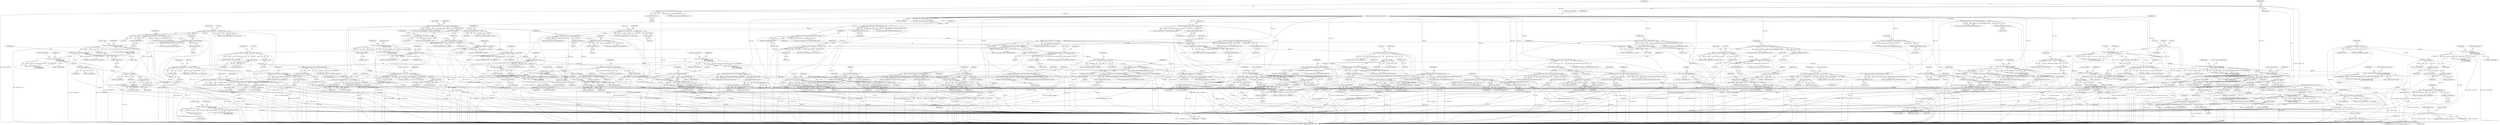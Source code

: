 digraph "0_samba_530d50a1abdcdf4d1775652d4c456c1274d83d8d@API" {
"1001659" [label="(Call,asn1_free(data))"];
"1000765" [label="(Call,asn1_push_tag(data, ASN1_SET))"];
"1000753" [label="(Call,asn1_write_OctetString(data, attrib->name,\n                                              strlen(attrib->name)))"];
"1000746" [label="(Call,asn1_push_tag(data, ASN1_SEQUENCE(0)))"];
"1000734" [label="(Call,asn1_write_enumerated(data, r->mods[i].type))"];
"1000727" [label="(Call,asn1_push_tag(data, ASN1_SEQUENCE(0)))"];
"1000812" [label="(Call,asn1_pop_tag(data))"];
"1000807" [label="(Call,asn1_pop_tag(data))"];
"1000802" [label="(Call,asn1_pop_tag(data))"];
"1000783" [label="(Call,asn1_write_OctetString(data,\n                                                       attrib->values[j].data,\n                                                      attrib->values[j].length))"];
"1000697" [label="(Call,asn1_push_tag(data, ASN1_SEQUENCE(0)))"];
"1000685" [label="(Call,asn1_write_OctetString(data, r->dn, strlen(r->dn)))"];
"1000676" [label="(Call,asn1_push_tag(data, ASN1_APPLICATION(msg->type)))"];
"1000129" [label="(Call,asn1_write_Integer(data, msg->messageid))"];
"1000122" [label="(Call,asn1_push_tag(data, ASN1_SEQUENCE(0)))"];
"1000116" [label="(Call,!data)"];
"1000109" [label="(Call,*data = asn1_init(mem_ctx))"];
"1000111" [label="(Call,asn1_init(mem_ctx))"];
"1000106" [label="(MethodParameterIn,TALLOC_CTX *mem_ctx)"];
"1000124" [label="(Call,ASN1_SEQUENCE(0))"];
"1000678" [label="(Call,ASN1_APPLICATION(msg->type))"];
"1000690" [label="(Call,strlen(r->dn))"];
"1000699" [label="(Call,ASN1_SEQUENCE(0))"];
"1000729" [label="(Call,ASN1_SEQUENCE(0))"];
"1000748" [label="(Call,ASN1_SEQUENCE(0))"];
"1000758" [label="(Call,strlen(attrib->name))"];
"1000362" [label="(Call,asn1_pop_tag(data))"];
"1000353" [label="(Call,asn1_push_tag(data, ASN1_APPLICATION_SIMPLE(msg->type)))"];
"1000355" [label="(Call,ASN1_APPLICATION_SIMPLE(msg->type))"];
"1000574" [label="(Call,asn1_push_tag(data, ASN1_SEQUENCE(1)))"];
"1000562" [label="(Call,asn1_write_OctetString(data, attr->name,\n                                              strlen(attr->name)))"];
"1000555" [label="(Call,asn1_push_tag(data, ASN1_SEQUENCE(0)))"];
"1000617" [label="(Call,asn1_pop_tag(data))"];
"1000612" [label="(Call,asn1_pop_tag(data))"];
"1000593" [label="(Call,asn1_write_OctetString(data,\n                                                       attr->values[j].data,\n                                                      attr->values[j].length))"];
"1000527" [label="(Call,asn1_push_tag(data, ASN1_SEQUENCE(0)))"];
"1000515" [label="(Call,asn1_write_OctetString(data, r->dn, strlen(r->dn)))"];
"1000506" [label="(Call,asn1_push_tag(data, ASN1_APPLICATION(msg->type)))"];
"1000508" [label="(Call,ASN1_APPLICATION(msg->type))"];
"1000520" [label="(Call,strlen(r->dn))"];
"1000529" [label="(Call,ASN1_SEQUENCE(0))"];
"1000557" [label="(Call,ASN1_SEQUENCE(0))"];
"1000567" [label="(Call,strlen(attr->name))"];
"1000576" [label="(Call,ASN1_SEQUENCE(1))"];
"1001376" [label="(Call,asn1_push_tag(data, ASN1_APPLICATION(msg->type)))"];
"1001378" [label="(Call,ASN1_APPLICATION(msg->type))"];
"1000309" [label="(Call,asn1_push_tag(data, ASN1_APPLICATION(msg->type)))"];
"1000311" [label="(Call,ASN1_APPLICATION(msg->type))"];
"1001474" [label="(Call,asn1_pop_tag(data))"];
"1001459" [label="(Call,asn1_write(data, r->value->data, r->value->length))"];
"1001452" [label="(Call,asn1_push_tag(data, ASN1_CONTEXT_SIMPLE(1)))"];
"1001442" [label="(Call,asn1_pop_tag(data))"];
"1001430" [label="(Call,asn1_write(data, r->oid, strlen(r->oid)))"];
"1001423" [label="(Call,asn1_push_tag(data, ASN1_CONTEXT_SIMPLE(0)))"];
"1001414" [label="(Call,asn1_push_tag(data, ASN1_APPLICATION(msg->type)))"];
"1001416" [label="(Call,ASN1_APPLICATION(msg->type))"];
"1001425" [label="(Call,ASN1_CONTEXT_SIMPLE(0))"];
"1001435" [label="(Call,strlen(r->oid))"];
"1001454" [label="(Call,ASN1_CONTEXT_SIMPLE(1))"];
"1001635" [label="(Call,asn1_pop_tag(data))"];
"1001611" [label="(Call,ldap_encode_control(mem_ctx, data,\n\t\t\t\t\t\t msg->controls[i]))"];
"1001590" [label="(Call,asn1_push_tag(data, ASN1_CONTEXT(0)))"];
"1000995" [label="(Call,asn1_pop_tag(data))"];
"1000990" [label="(Call,asn1_pop_tag(data))"];
"1000892" [label="(Call,asn1_push_tag(data, ASN1_SEQUENCE(0)))"];
"1000880" [label="(Call,asn1_write_OctetString(data, r->dn, strlen(r->dn)))"];
"1000871" [label="(Call,asn1_push_tag(data, ASN1_APPLICATION(msg->type)))"];
"1000873" [label="(Call,ASN1_APPLICATION(msg->type))"];
"1000885" [label="(Call,strlen(r->dn))"];
"1000894" [label="(Call,ASN1_SEQUENCE(0))"];
"1000985" [label="(Call,asn1_pop_tag(data))"];
"1000980" [label="(Call,asn1_pop_tag(data))"];
"1000939" [label="(Call,asn1_push_tag(data, ASN1_SET))"];
"1000927" [label="(Call,asn1_write_OctetString(data, attrib->name,\n                                              strlen(attrib->name)))"];
"1000920" [label="(Call,asn1_push_tag(data, ASN1_SEQUENCE(0)))"];
"1000922" [label="(Call,ASN1_SEQUENCE(0))"];
"1000932" [label="(Call,strlen(attrib->name))"];
"1000961" [label="(Call,asn1_write_OctetString(data,\n                                                       attrib->values[j].data,\n                                                      attrib->values[j].length))"];
"1000284" [label="(Call,asn1_pop_tag(data))"];
"1000232" [label="(Call,asn1_write_OctetString(data, r->creds.SASL.mechanism,\n                                              strlen(r->creds.SASL.mechanism)))"];
"1000225" [label="(Call,asn1_push_tag(data, ASN1_CONTEXT(3)))"];
"1000170" [label="(Call,asn1_write_OctetString(data, r->dn,\n                                      (r->dn != NULL) ? strlen(r->dn) : 0))"];
"1000162" [label="(Call,asn1_write_Integer(data, r->version))"];
"1000153" [label="(Call,asn1_push_tag(data, ASN1_APPLICATION(msg->type)))"];
"1000155" [label="(Call,ASN1_APPLICATION(msg->type))"];
"1000181" [label="(Call,strlen(r->dn))"];
"1000176" [label="(Call,r->dn != NULL)"];
"1000227" [label="(Call,ASN1_CONTEXT(3))"];
"1000241" [label="(Call,strlen(r->creds.SASL.mechanism))"];
"1000261" [label="(Call,asn1_write_OctetString(data, r->creds.SASL.secblob->data,\n                                                      r->creds.SASL.secblob->length))"];
"1001065" [label="(Call,asn1_pop_tag(data))"];
"1001053" [label="(Call,asn1_write(data, r->dn, strlen(r->dn)))"];
"1001044" [label="(Call,asn1_push_tag(data, ASN1_APPLICATION_SIMPLE(msg->type)))"];
"1001046" [label="(Call,ASN1_APPLICATION_SIMPLE(msg->type))"];
"1001058" [label="(Call,strlen(r->dn))"];
"1000292" [label="(Call,asn1_pop_tag(data))"];
"1000218" [label="(Call,asn1_pop_tag(data))"];
"1000202" [label="(Call,asn1_write(data, r->creds.password,\n                                  strlen(r->creds.password)))"];
"1000195" [label="(Call,asn1_push_tag(data, ASN1_CONTEXT_SIMPLE(0)))"];
"1000197" [label="(Call,ASN1_CONTEXT_SIMPLE(0))"];
"1000209" [label="(Call,strlen(r->creds.password))"];
"1001325" [label="(Call,asn1_pop_tag(data))"];
"1001319" [label="(Call,ldap_encode_response(data, r))"];
"1001310" [label="(Call,asn1_push_tag(data, ASN1_APPLICATION(msg->type)))"];
"1001312" [label="(Call,ASN1_APPLICATION(msg->type))"];
"1001300" [label="(Call,*r = &msg->r.ModifyDNResponse)"];
"1001097" [label="(Call,asn1_pop_tag(data))"];
"1001091" [label="(Call,ldap_encode_response(data, r))"];
"1001082" [label="(Call,asn1_push_tag(data, ASN1_APPLICATION(msg->type)))"];
"1001084" [label="(Call,ASN1_APPLICATION(msg->type))"];
"1001072" [label="(Call,*r = &msg->r.DelResponse)"];
"1000822" [label="(Call,asn1_pop_tag(data))"];
"1000817" [label="(Call,asn1_pop_tag(data))"];
"1001359" [label="(Call,asn1_pop_tag(data))"];
"1001351" [label="(Call,asn1_write_implicit_Integer(data, r->messageid))"];
"1001342" [label="(Call,asn1_push_tag(data, ASN1_APPLICATION_SIMPLE(msg->type)))"];
"1001344" [label="(Call,ASN1_APPLICATION_SIMPLE(msg->type))"];
"1000854" [label="(Call,asn1_pop_tag(data))"];
"1000848" [label="(Call,ldap_encode_response(data, r))"];
"1000839" [label="(Call,asn1_push_tag(data, ASN1_APPLICATION(msg->type)))"];
"1000841" [label="(Call,ASN1_APPLICATION(msg->type))"];
"1000829" [label="(Call,*r = &msg->r.ModifyResponse)"];
"1000489" [label="(Call,asn1_pop_tag(data))"];
"1000484" [label="(Call,asn1_pop_tag(data))"];
"1000449" [label="(Call,asn1_push_tag(data, ASN1_SEQUENCE(0)))"];
"1000440" [label="(Call,ldap_push_filter(data, r->tree))"];
"1000432" [label="(Call,asn1_write_BOOLEAN(data, r->attributesonly))"];
"1000424" [label="(Call,asn1_write_Integer(data, r->timelimit))"];
"1000416" [label="(Call,asn1_write_Integer(data, r->sizelimit))"];
"1000408" [label="(Call,asn1_write_enumerated(data, r->deref))"];
"1000400" [label="(Call,asn1_write_enumerated(data, r->scope))"];
"1000388" [label="(Call,asn1_write_OctetString(data, r->basedn, strlen(r->basedn)))"];
"1000379" [label="(Call,asn1_push_tag(data, ASN1_APPLICATION(msg->type)))"];
"1000381" [label="(Call,ASN1_APPLICATION(msg->type))"];
"1000393" [label="(Call,strlen(r->basedn))"];
"1000451" [label="(Call,ASN1_SEQUENCE(0))"];
"1000468" [label="(Call,asn1_write_OctetString(data, r->attributes[i],\n                                              strlen(r->attributes[i])))"];
"1000475" [label="(Call,strlen(r->attributes[i]))"];
"1000345" [label="(Call,asn1_pop_tag(data))"];
"1000318" [label="(Call,ldap_encode_response(data, &r->response))"];
"1000334" [label="(Call,asn1_write_ContextSimple(data, 7, r->SASL.secblob))"];
"1001216" [label="(Call,asn1_pop_tag(data))"];
"1001210" [label="(Call,ldap_encode_response(data, r))"];
"1001201" [label="(Call,asn1_push_tag(data, ASN1_APPLICATION(msg->type)))"];
"1001203" [label="(Call,ASN1_APPLICATION(msg->type))"];
"1001191" [label="(Call,*r = &msg->r.ModifyDNResponse)"];
"1000659" [label="(Call,asn1_pop_tag(data))"];
"1000653" [label="(Call,ldap_encode_response(data, r))"];
"1000644" [label="(Call,asn1_push_tag(data, ASN1_APPLICATION(msg->type)))"];
"1000646" [label="(Call,ASN1_APPLICATION(msg->type))"];
"1000634" [label="(Call,*r = &msg->r.SearchResultDone)"];
"1001184" [label="(Call,asn1_pop_tag(data))"];
"1001147" [label="(Call,asn1_write_BOOLEAN(data, r->deleteolddn))"];
"1001135" [label="(Call,asn1_write_OctetString(data, r->newrdn, strlen(r->newrdn)))"];
"1001123" [label="(Call,asn1_write_OctetString(data, r->dn, strlen(r->dn)))"];
"1001114" [label="(Call,asn1_push_tag(data, ASN1_APPLICATION(msg->type)))"];
"1001116" [label="(Call,ASN1_APPLICATION(msg->type))"];
"1001128" [label="(Call,strlen(r->dn))"];
"1001140" [label="(Call,strlen(r->newrdn))"];
"1001179" [label="(Call,asn1_pop_tag(data))"];
"1001167" [label="(Call,asn1_write(data, r->newsuperior,\n                                  strlen(r->newsuperior)))"];
"1001160" [label="(Call,asn1_push_tag(data, ASN1_CONTEXT_SIMPLE(0)))"];
"1001162" [label="(Call,ASN1_CONTEXT_SIMPLE(0))"];
"1001172" [label="(Call,strlen(r->newsuperior))"];
"1001479" [label="(Call,asn1_pop_tag(data))"];
"1001027" [label="(Call,asn1_pop_tag(data))"];
"1001021" [label="(Call,ldap_encode_response(data, r))"];
"1001012" [label="(Call,asn1_push_tag(data, ASN1_APPLICATION(msg->type)))"];
"1001014" [label="(Call,ASN1_APPLICATION(msg->type))"];
"1001002" [label="(Call,*r = &msg->r.AddResponse)"];
"1001575" [label="(Call,asn1_pop_tag(data))"];
"1001505" [label="(Call,ldap_encode_response(data, &r->response))"];
"1001496" [label="(Call,asn1_push_tag(data, ASN1_APPLICATION(msg->type)))"];
"1001498" [label="(Call,ASN1_APPLICATION(msg->type))"];
"1001538" [label="(Call,asn1_pop_tag(data))"];
"1001526" [label="(Call,asn1_write(data, r->oid, strlen(r->oid)))"];
"1001519" [label="(Call,asn1_push_tag(data, ASN1_CONTEXT_SIMPLE(10)))"];
"1001521" [label="(Call,ASN1_CONTEXT_SIMPLE(10))"];
"1001531" [label="(Call,strlen(r->oid))"];
"1001570" [label="(Call,asn1_pop_tag(data))"];
"1001555" [label="(Call,asn1_write(data, r->value->data, r->value->length))"];
"1001548" [label="(Call,asn1_push_tag(data, ASN1_CONTEXT_SIMPLE(11)))"];
"1001550" [label="(Call,ASN1_CONTEXT_SIMPLE(11))"];
"1000627" [label="(Call,asn1_pop_tag(data))"];
"1000622" [label="(Call,asn1_pop_tag(data))"];
"1001293" [label="(Call,asn1_pop_tag(data))"];
"1001288" [label="(Call,asn1_pop_tag(data))"];
"1001273" [label="(Call,asn1_write_OctetString(data, r->value.data,\n                                      r->value.length))"];
"1001261" [label="(Call,asn1_write_OctetString(data, r->attribute,\n                                      strlen(r->attribute)))"];
"1001254" [label="(Call,asn1_push_tag(data, ASN1_SEQUENCE(0)))"];
"1001242" [label="(Call,asn1_write_OctetString(data, r->dn, strlen(r->dn)))"];
"1001233" [label="(Call,asn1_push_tag(data, ASN1_APPLICATION(msg->type)))"];
"1001235" [label="(Call,ASN1_APPLICATION(msg->type))"];
"1001247" [label="(Call,strlen(r->dn))"];
"1001256" [label="(Call,ASN1_SEQUENCE(0))"];
"1001266" [label="(Call,strlen(r->attribute))"];
"1001397" [label="(Call,asn1_pop_tag(data))"];
"1001385" [label="(Call,asn1_write_OctetString(data, r->referral, strlen(r->referral)))"];
"1001390" [label="(Call,strlen(r->referral))"];
"1001592" [label="(Call,ASN1_CONTEXT(0))"];
"1001599" [label="(Call,msg->controls[i] != NULL)"];
"1001582" [label="(Call,msg->controls != NULL)"];
"1001640" [label="(Call,asn1_pop_tag(data))"];
"1001562" [label="(Call,r->value->length)"];
"1001378" [label="(Call,ASN1_APPLICATION(msg->type))"];
"1000484" [label="(Call,asn1_pop_tag(data))"];
"1000309" [label="(Call,asn1_push_tag(data, ASN1_APPLICATION(msg->type)))"];
"1000226" [label="(Identifier,data)"];
"1001136" [label="(Identifier,data)"];
"1000470" [label="(Call,r->attributes[i])"];
"1001452" [label="(Call,asn1_push_tag(data, ASN1_CONTEXT_SIMPLE(1)))"];
"1001129" [label="(Call,r->dn)"];
"1000109" [label="(Call,*data = asn1_init(mem_ctx))"];
"1000853" [label="(Call,!asn1_pop_tag(data))"];
"1000678" [label="(Call,ASN1_APPLICATION(msg->type))"];
"1000423" [label="(Call,!asn1_write_Integer(data, r->timelimit))"];
"1000382" [label="(Call,msg->type)"];
"1000984" [label="(Call,!asn1_pop_tag(data))"];
"1000691" [label="(Call,r->dn)"];
"1000831" [label="(Call,&msg->r.ModifyResponse)"];
"1000886" [label="(Call,r->dn)"];
"1000451" [label="(Call,ASN1_SEQUENCE(0))"];
"1000260" [label="(Call,!asn1_write_OctetString(data, r->creds.SASL.secblob->data,\n                                                      r->creds.SASL.secblob->length))"];
"1001461" [label="(Call,r->value->data)"];
"1001309" [label="(Call,!asn1_push_tag(data, ASN1_APPLICATION(msg->type)))"];
"1001234" [label="(Identifier,data)"];
"1001575" [label="(Call,asn1_pop_tag(data))"];
"1000635" [label="(Identifier,r)"];
"1000176" [label="(Call,r->dn != NULL)"];
"1000218" [label="(Call,asn1_pop_tag(data))"];
"1001639" [label="(Call,!asn1_pop_tag(data))"];
"1000616" [label="(Call,!asn1_pop_tag(data))"];
"1000749" [label="(Literal,0)"];
"1001474" [label="(Call,asn1_pop_tag(data))"];
"1000489" [label="(Call,asn1_pop_tag(data))"];
"1001096" [label="(Call,!asn1_pop_tag(data))"];
"1001085" [label="(Call,msg->type)"];
"1000227" [label="(Call,ASN1_CONTEXT(3))"];
"1001091" [label="(Call,ldap_encode_response(data, r))"];
"1000626" [label="(Call,!asn1_pop_tag(data))"];
"1001253" [label="(Call,!asn1_push_tag(data, ASN1_SEQUENCE(0)))"];
"1000434" [label="(Call,r->attributesonly)"];
"1000617" [label="(Call,asn1_pop_tag(data))"];
"1001610" [label="(Call,!ldap_encode_control(mem_ctx, data,\n\t\t\t\t\t\t msg->controls[i]))"];
"1001326" [label="(Identifier,data)"];
"1000202" [label="(Call,asn1_write(data, r->creds.password,\n                                  strlen(r->creds.password)))"];
"1000394" [label="(Call,r->basedn)"];
"1000985" [label="(Call,asn1_pop_tag(data))"];
"1001301" [label="(Identifier,r)"];
"1001583" [label="(Call,msg->controls)"];
"1001414" [label="(Call,asn1_push_tag(data, ASN1_APPLICATION(msg->type)))"];
"1001582" [label="(Call,msg->controls != NULL)"];
"1001149" [label="(Call,r->deleteolddn)"];
"1001272" [label="(Call,!asn1_write_OctetString(data, r->value.data,\n                                      r->value.length))"];
"1000882" [label="(Call,r->dn)"];
"1001074" [label="(Call,&msg->r.DelResponse)"];
"1000655" [label="(Identifier,r)"];
"1001097" [label="(Call,asn1_pop_tag(data))"];
"1001436" [label="(Call,r->oid)"];
"1001592" [label="(Call,ASN1_CONTEXT(0))"];
"1000400" [label="(Call,asn1_write_enumerated(data, r->scope))"];
"1001360" [label="(Identifier,data)"];
"1001499" [label="(Call,msg->type)"];
"1001379" [label="(Call,msg->type)"];
"1000919" [label="(Call,!asn1_push_tag(data, ASN1_SEQUENCE(0)))"];
"1001313" [label="(Call,msg->type)"];
"1001432" [label="(Call,r->oid)"];
"1000209" [label="(Call,strlen(r->creds.password))"];
"1001045" [label="(Identifier,data)"];
"1001342" [label="(Call,asn1_push_tag(data, ASN1_APPLICATION_SIMPLE(msg->type)))"];
"1000485" [label="(Identifier,data)"];
"1001052" [label="(Call,!asn1_write(data, r->dn, strlen(r->dn)))"];
"1000283" [label="(Call,!asn1_pop_tag(data))"];
"1000432" [label="(Call,asn1_write_BOOLEAN(data, r->attributesonly))"];
"1000175" [label="(Call,(r->dn != NULL) ? strlen(r->dn) : 0)"];
"1001243" [label="(Identifier,data)"];
"1000225" [label="(Call,asn1_push_tag(data, ASN1_CONTEXT(3)))"];
"1000555" [label="(Call,asn1_push_tag(data, ASN1_SEQUENCE(0)))"];
"1000928" [label="(Identifier,data)"];
"1000515" [label="(Call,asn1_write_OctetString(data, r->dn, strlen(r->dn)))"];
"1000263" [label="(Call,r->creds.SASL.secblob->data)"];
"1000488" [label="(Call,!asn1_pop_tag(data))"];
"1000754" [label="(Identifier,data)"];
"1001274" [label="(Identifier,data)"];
"1001387" [label="(Call,r->referral)"];
"1000353" [label="(Call,asn1_push_tag(data, ASN1_APPLICATION_SIMPLE(msg->type)))"];
"1001257" [label="(Literal,0)"];
"1000927" [label="(Call,asn1_write_OctetString(data, attrib->name,\n                                              strlen(attrib->name)))"];
"1000344" [label="(Call,!asn1_pop_tag(data))"];
"1000355" [label="(Call,ASN1_APPLICATION_SIMPLE(msg->type))"];
"1001325" [label="(Call,asn1_pop_tag(data))"];
"1000379" [label="(Call,asn1_push_tag(data, ASN1_APPLICATION(msg->type)))"];
"1000991" [label="(Identifier,data)"];
"1000644" [label="(Call,asn1_push_tag(data, ASN1_APPLICATION(msg->type)))"];
"1000811" [label="(Call,!asn1_pop_tag(data))"];
"1001531" [label="(Call,strlen(r->oid))"];
"1000514" [label="(Call,!asn1_write_OctetString(data, r->dn, strlen(r->dn)))"];
"1001548" [label="(Call,asn1_push_tag(data, ASN1_CONTEXT_SIMPLE(11)))"];
"1000989" [label="(Call,!asn1_pop_tag(data))"];
"1001640" [label="(Call,asn1_pop_tag(data))"];
"1001478" [label="(Call,!asn1_pop_tag(data))"];
"1001569" [label="(Call,!asn1_pop_tag(data))"];
"1000129" [label="(Call,asn1_write_Integer(data, msg->messageid))"];
"1000312" [label="(Call,msg->type)"];
"1001293" [label="(Call,asn1_pop_tag(data))"];
"1001047" [label="(Call,msg->type)"];
"1000475" [label="(Call,strlen(r->attributes[i]))"];
"1000507" [label="(Identifier,data)"];
"1001200" [label="(Call,!asn1_push_tag(data, ASN1_APPLICATION(msg->type)))"];
"1000730" [label="(Literal,0)"];
"1001570" [label="(Call,asn1_pop_tag(data))"];
"1001203" [label="(Call,ASN1_APPLICATION(msg->type))"];
"1000530" [label="(Literal,0)"];
"1000509" [label="(Call,msg->type)"];
"1000516" [label="(Identifier,data)"];
"1000821" [label="(Call,!asn1_pop_tag(data))"];
"1001528" [label="(Call,r->oid)"];
"1000388" [label="(Call,asn1_write_OctetString(data, r->basedn, strlen(r->basedn)))"];
"1000563" [label="(Identifier,data)"];
"1000577" [label="(Literal,1)"];
"1001549" [label="(Identifier,data)"];
"1000803" [label="(Identifier,data)"];
"1001212" [label="(Identifier,r)"];
"1001611" [label="(Call,ldap_encode_control(mem_ctx, data,\n\t\t\t\t\t\t msg->controls[i]))"];
"1001235" [label="(Call,ASN1_APPLICATION(msg->type))"];
"1000766" [label="(Identifier,data)"];
"1000645" [label="(Identifier,data)"];
"1001263" [label="(Call,r->attribute)"];
"1001496" [label="(Call,asn1_push_tag(data, ASN1_APPLICATION(msg->type)))"];
"1001612" [label="(Identifier,mem_ctx)"];
"1001636" [label="(Identifier,data)"];
"1000842" [label="(Call,msg->type)"];
"1001591" [label="(Identifier,data)"];
"1000162" [label="(Call,asn1_write_Integer(data, r->version))"];
"1001376" [label="(Call,asn1_push_tag(data, ASN1_APPLICATION(msg->type)))"];
"1000727" [label="(Call,asn1_push_tag(data, ASN1_SEQUENCE(0)))"];
"1000352" [label="(Call,!asn1_push_tag(data, ASN1_APPLICATION_SIMPLE(msg->type)))"];
"1000677" [label="(Identifier,data)"];
"1001059" [label="(Call,r->dn)"];
"1000979" [label="(Call,!asn1_pop_tag(data))"];
"1000990" [label="(Call,asn1_pop_tag(data))"];
"1000595" [label="(Call,attr->values[j].data)"];
"1000387" [label="(Call,!asn1_write_OctetString(data, r->basedn, strlen(r->basedn)))"];
"1000356" [label="(Call,msg->type)"];
"1000124" [label="(Call,ASN1_SEQUENCE(0))"];
"1000960" [label="(Call,!asn1_write_OctetString(data,\n                                                       attrib->values[j].data,\n                                                      attrib->values[j].length))"];
"1001556" [label="(Identifier,data)"];
"1000847" [label="(Call,!ldap_encode_response(data, r))"];
"1000164" [label="(Call,r->version)"];
"1001415" [label="(Identifier,data)"];
"1000390" [label="(Call,r->basedn)"];
"1000816" [label="(Call,!asn1_pop_tag(data))"];
"1000622" [label="(Call,asn1_pop_tag(data))"];
"1001090" [label="(Call,!ldap_encode_response(data, r))"];
"1000880" [label="(Call,asn1_write_OctetString(data, r->dn, strlen(r->dn)))"];
"1001146" [label="(Call,!asn1_write_BOOLEAN(data, r->deleteolddn))"];
"1000116" [label="(Call,!data)"];
"1000320" [label="(Call,&r->response)"];
"1001070" [label="(Block,)"];
"1001072" [label="(Call,*r = &msg->r.DelResponse)"];
"1000697" [label="(Call,asn1_push_tag(data, ASN1_SEQUENCE(0)))"];
"1001209" [label="(Call,!ldap_encode_response(data, r))"];
"1000728" [label="(Identifier,data)"];
"1001043" [label="(Call,!asn1_push_tag(data, ASN1_APPLICATION_SIMPLE(msg->type)))"];
"1001654" [label="(Call,asn1_free(data))"];
"1000185" [label="(Literal,0)"];
"1001216" [label="(Call,asn1_pop_tag(data))"];
"1001442" [label="(Call,asn1_pop_tag(data))"];
"1000840" [label="(Identifier,data)"];
"1000311" [label="(Call,ASN1_APPLICATION(msg->type))"];
"1001641" [label="(Identifier,data)"];
"1000123" [label="(Identifier,data)"];
"1000448" [label="(Call,!asn1_push_tag(data, ASN1_SEQUENCE(0)))"];
"1000362" [label="(Call,asn1_pop_tag(data))"];
"1000415" [label="(Call,!asn1_write_Integer(data, r->sizelimit))"];
"1001015" [label="(Call,msg->type)"];
"1000700" [label="(Literal,0)"];
"1001288" [label="(Call,asn1_pop_tag(data))"];
"1000938" [label="(Call,!asn1_push_tag(data, ASN1_SET))"];
"1000885" [label="(Call,strlen(r->dn))"];
"1000752" [label="(Call,!asn1_write_OctetString(data, attrib->name,\n                                              strlen(attrib->name)))"];
"1000416" [label="(Call,asn1_write_Integer(data, r->sizelimit))"];
"1001273" [label="(Call,asn1_write_OctetString(data, r->value.data,\n                                      r->value.length))"];
"1000152" [label="(Call,!asn1_push_tag(data, ASN1_APPLICATION(msg->type)))"];
"1001169" [label="(Call,r->newsuperior)"];
"1001589" [label="(Call,!asn1_push_tag(data, ASN1_CONTEXT(0)))"];
"1000194" [label="(Call,!asn1_push_tag(data, ASN1_CONTEXT_SIMPLE(0)))"];
"1000521" [label="(Call,r->dn)"];
"1000593" [label="(Call,asn1_write_OctetString(data,\n                                                       attr->values[j].data,\n                                                      attr->values[j].length))"];
"1000802" [label="(Call,asn1_pop_tag(data))"];
"1001664" [label="(Call,TALLOC_CTX *mem_ctx)"];
"1001547" [label="(Call,!asn1_push_tag(data, ASN1_CONTEXT_SIMPLE(11)))"];
"1000879" [label="(Call,!asn1_write_OctetString(data, r->dn, strlen(r->dn)))"];
"1000994" [label="(Call,!asn1_pop_tag(data))"];
"1000122" [label="(Call,asn1_push_tag(data, ASN1_SEQUENCE(0)))"];
"1000558" [label="(Literal,0)"];
"1000921" [label="(Identifier,data)"];
"1001429" [label="(Call,!asn1_write(data, r->oid, strlen(r->oid)))"];
"1001590" [label="(Call,asn1_push_tag(data, ASN1_CONTEXT(0)))"];
"1000119" [label="(Identifier,false)"];
"1001587" [label="(Block,)"];
"1000850" [label="(Identifier,r)"];
"1001599" [label="(Call,msg->controls[i] != NULL)"];
"1000621" [label="(Call,!asn1_pop_tag(data))"];
"1000676" [label="(Call,asn1_push_tag(data, ASN1_APPLICATION(msg->type)))"];
"1000449" [label="(Call,asn1_push_tag(data, ASN1_SEQUENCE(0)))"];
"1000922" [label="(Call,ASN1_SEQUENCE(0))"];
"1000201" [label="(Call,!asn1_write(data, r->creds.password,\n                                  strlen(r->creds.password)))"];
"1001098" [label="(Identifier,data)"];
"1000336" [label="(Literal,7)"];
"1001498" [label="(Call,ASN1_APPLICATION(msg->type))"];
"1000792" [label="(Call,attrib->values[j].length)"];
"1001248" [label="(Call,r->dn)"];
"1001255" [label="(Identifier,data)"];
"1001593" [label="(Literal,0)"];
"1000962" [label="(Identifier,data)"];
"1001135" [label="(Call,asn1_write_OctetString(data, r->newrdn, strlen(r->newrdn)))"];
"1001455" [label="(Literal,1)"];
"1000399" [label="(Call,!asn1_write_enumerated(data, r->scope))"];
"1001027" [label="(Call,asn1_pop_tag(data))"];
"1000745" [label="(Call,!asn1_push_tag(data, ASN1_SEQUENCE(0)))"];
"1000169" [label="(Call,!asn1_write_OctetString(data, r->dn,\n                                      (r->dn != NULL) ? strlen(r->dn) : 0))"];
"1000986" [label="(Identifier,data)"];
"1000759" [label="(Call,attrib->name)"];
"1001140" [label="(Call,strlen(r->newrdn))"];
"1001424" [label="(Identifier,data)"];
"1001082" [label="(Call,asn1_push_tag(data, ASN1_APPLICATION(msg->type)))"];
"1000747" [label="(Identifier,data)"];
"1000895" [label="(Literal,0)"];
"1000830" [label="(Identifier,r)"];
"1001527" [label="(Identifier,data)"];
"1000940" [label="(Identifier,data)"];
"1000439" [label="(Call,!ldap_push_filter(data, r->tree))"];
"1000476" [label="(Call,r->attributes[i])"];
"1001053" [label="(Call,asn1_write(data, r->dn, strlen(r->dn)))"];
"1001233" [label="(Call,asn1_push_tag(data, ASN1_APPLICATION(msg->type)))"];
"1001391" [label="(Call,r->referral)"];
"1001505" [label="(Call,ldap_encode_response(data, &r->response))"];
"1001480" [label="(Identifier,data)"];
"1000261" [label="(Call,asn1_write_OctetString(data, r->creds.SASL.secblob->data,\n                                                      r->creds.SASL.secblob->length))"];
"1001352" [label="(Identifier,data)"];
"1000170" [label="(Call,asn1_write_OctetString(data, r->dn,\n                                      (r->dn != NULL) ? strlen(r->dn) : 0))"];
"1000232" [label="(Call,asn1_write_OctetString(data, r->creds.SASL.mechanism,\n                                              strlen(r->creds.SASL.mechanism)))"];
"1000110" [label="(Identifier,data)"];
"1001217" [label="(Identifier,data)"];
"1000822" [label="(Call,asn1_pop_tag(data))"];
"1001128" [label="(Call,strlen(r->dn))"];
"1001300" [label="(Call,*r = &msg->r.ModifyDNResponse)"];
"1001525" [label="(Call,!asn1_write(data, r->oid, strlen(r->oid)))"];
"1001460" [label="(Identifier,data)"];
"1001417" [label="(Call,msg->type)"];
"1001055" [label="(Call,r->dn)"];
"1000746" [label="(Call,asn1_push_tag(data, ASN1_SEQUENCE(0)))"];
"1000575" [label="(Identifier,data)"];
"1000939" [label="(Call,asn1_push_tag(data, ASN1_SET))"];
"1001426" [label="(Literal,0)"];
"1000317" [label="(Call,!ldap_encode_response(data, &r->response))"];
"1000409" [label="(Identifier,data)"];
"1001521" [label="(Call,ASN1_CONTEXT_SIMPLE(10))"];
"1001311" [label="(Identifier,data)"];
"1000933" [label="(Call,attrib->name)"];
"1001201" [label="(Call,asn1_push_tag(data, ASN1_APPLICATION(msg->type)))"];
"1000818" [label="(Identifier,data)"];
"1000153" [label="(Call,asn1_push_tag(data, ASN1_APPLICATION(msg->type)))"];
"1000870" [label="(Call,!asn1_push_tag(data, ASN1_APPLICATION(msg->type)))"];
"1000980" [label="(Call,asn1_pop_tag(data))"];
"1001386" [label="(Identifier,data)"];
"1001065" [label="(Call,asn1_pop_tag(data))"];
"1000679" [label="(Call,msg->type)"];
"1000726" [label="(Call,!asn1_push_tag(data, ASN1_SEQUENCE(0)))"];
"1000592" [label="(Call,!asn1_write_OctetString(data,\n                                                       attr->values[j].data,\n                                                      attr->values[j].length))"];
"1001179" [label="(Call,asn1_pop_tag(data))"];
"1000734" [label="(Call,asn1_write_enumerated(data, r->mods[i].type))"];
"1000808" [label="(Identifier,data)"];
"1001574" [label="(Call,!asn1_pop_tag(data))"];
"1000219" [label="(Identifier,data)"];
"1001125" [label="(Call,r->dn)"];
"1000172" [label="(Call,r->dn)"];
"1000204" [label="(Call,r->creds.password)"];
"1000490" [label="(Identifier,data)"];
"1000881" [label="(Identifier,data)"];
"1000612" [label="(Call,asn1_pop_tag(data))"];
"1000654" [label="(Identifier,data)"];
"1001441" [label="(Call,!asn1_pop_tag(data))"];
"1001064" [label="(Call,!asn1_pop_tag(data))"];
"1001167" [label="(Call,asn1_write(data, r->newsuperior,\n                                  strlen(r->newsuperior)))"];
"1001260" [label="(Call,!asn1_write_OctetString(data, r->attribute,\n                                      strlen(r->attribute)))"];
"1000562" [label="(Call,asn1_write_OctetString(data, attr->name,\n                                              strlen(attr->name)))"];
"1001431" [label="(Identifier,data)"];
"1001614" [label="(Call,msg->controls[i])"];
"1000556" [label="(Identifier,data)"];
"1000380" [label="(Identifier,data)"];
"1000431" [label="(Call,!asn1_write_BOOLEAN(data, r->attributesonly))"];
"1001215" [label="(Call,!asn1_pop_tag(data))"];
"1001537" [label="(Call,!asn1_pop_tag(data))"];
"1000758" [label="(Call,strlen(attrib->name))"];
"1000812" [label="(Call,asn1_pop_tag(data))"];
"1001430" [label="(Call,asn1_write(data, r->oid, strlen(r->oid)))"];
"1000783" [label="(Call,asn1_write_OctetString(data,\n                                                       attrib->values[j].data,\n                                                      attrib->values[j].length))"];
"1000696" [label="(Call,!asn1_push_tag(data, ASN1_SEQUENCE(0)))"];
"1000285" [label="(Identifier,data)"];
"1001204" [label="(Call,msg->type)"];
"1000838" [label="(Call,!asn1_push_tag(data, ASN1_APPLICATION(msg->type)))"];
"1001003" [label="(Identifier,r)"];
"1000361" [label="(Call,!asn1_pop_tag(data))"];
"1000660" [label="(Identifier,data)"];
"1000506" [label="(Call,asn1_push_tag(data, ASN1_APPLICATION(msg->type)))"];
"1000171" [label="(Identifier,data)"];
"1000407" [label="(Call,!asn1_write_enumerated(data, r->deref))"];
"1000402" [label="(Call,r->scope)"];
"1000871" [label="(Call,asn1_push_tag(data, ASN1_APPLICATION(msg->type)))"];
"1001123" [label="(Call,asn1_write_OctetString(data, r->dn, strlen(r->dn)))"];
"1000594" [label="(Identifier,data)"];
"1001497" [label="(Identifier,data)"];
"1000410" [label="(Call,r->deref)"];
"1001011" [label="(Call,!asn1_push_tag(data, ASN1_APPLICATION(msg->type)))"];
"1000181" [label="(Call,strlen(r->dn))"];
"1000618" [label="(Identifier,data)"];
"1001538" [label="(Call,asn1_pop_tag(data))"];
"1001178" [label="(Call,!asn1_pop_tag(data))"];
"1001384" [label="(Call,!asn1_write_OctetString(data, r->referral, strlen(r->referral)))"];
"1000748" [label="(Call,ASN1_SEQUENCE(0))"];
"1001289" [label="(Identifier,data)"];
"1001028" [label="(Identifier,data)"];
"1000873" [label="(Call,ASN1_APPLICATION(msg->type))"];
"1001191" [label="(Call,*r = &msg->r.ModifyDNResponse)"];
"1000234" [label="(Call,r->creds.SASL.mechanism)"];
"1001526" [label="(Call,asn1_write(data, r->oid, strlen(r->oid)))"];
"1000827" [label="(Block,)"];
"1000233" [label="(Identifier,data)"];
"1001193" [label="(Call,&msg->r.ModifyDNResponse)"];
"1001185" [label="(Identifier,data)"];
"1000156" [label="(Call,msg->type)"];
"1001671" [label="(Call,talloc_array(mem_ctx, char, blob.length+1))"];
"1001495" [label="(Call,!asn1_push_tag(data, ASN1_APPLICATION(msg->type)))"];
"1001202" [label="(Identifier,data)"];
"1001163" [label="(Literal,0)"];
"1000180" [label="(Identifier,NULL)"];
"1000854" [label="(Call,asn1_pop_tag(data))"];
"1000623" [label="(Identifier,data)"];
"1001586" [label="(Identifier,NULL)"];
"1001423" [label="(Call,asn1_push_tag(data, ASN1_CONTEXT_SIMPLE(0)))"];
"1001646" [label="(Call,data_blob_talloc(mem_ctx, data->data, data->length))"];
"1001261" [label="(Call,asn1_write_OctetString(data, r->attribute,\n                                      strlen(r->attribute)))"];
"1000735" [label="(Identifier,data)"];
"1000554" [label="(Call,!asn1_push_tag(data, ASN1_SEQUENCE(0)))"];
"1000961" [label="(Call,asn1_write_OctetString(data,\n                                                       attrib->values[j].data,\n                                                      attrib->values[j].length))"];
"1000652" [label="(Call,!ldap_encode_response(data, r))"];
"1000813" [label="(Identifier,data)"];
"1001310" [label="(Call,asn1_push_tag(data, ASN1_APPLICATION(msg->type)))"];
"1001058" [label="(Call,strlen(r->dn))"];
"1000182" [label="(Call,r->dn)"];
"1000452" [label="(Literal,0)"];
"1001002" [label="(Call,*r = &msg->r.AddResponse)"];
"1001294" [label="(Identifier,data)"];
"1000217" [label="(Call,!asn1_pop_tag(data))"];
"1000941" [label="(Identifier,ASN1_SET)"];
"1001321" [label="(Identifier,r)"];
"1000177" [label="(Call,r->dn)"];
"1000926" [label="(Call,!asn1_write_OctetString(data, attrib->name,\n                                              strlen(attrib->name)))"];
"1000698" [label="(Identifier,data)"];
"1001192" [label="(Identifier,r)"];
"1000183" [label="(Identifier,r)"];
"1000611" [label="(Call,!asn1_pop_tag(data))"];
"1000891" [label="(Call,!asn1_push_tag(data, ASN1_SEQUENCE(0)))"];
"1000401" [label="(Identifier,data)"];
"1000272" [label="(Call,r->creds.SASL.secblob->length)"];
"1001275" [label="(Call,r->value.data)"];
"1000291" [label="(Call,!asn1_pop_tag(data))"];
"1001081" [label="(Call,!asn1_push_tag(data, ASN1_APPLICATION(msg->type)))"];
"1000517" [label="(Call,r->dn)"];
"1001161" [label="(Identifier,data)"];
"1000636" [label="(Call,&msg->r.SearchResultDone)"];
"1000335" [label="(Identifier,data)"];
"1001122" [label="(Call,!asn1_write_OctetString(data, r->dn, strlen(r->dn)))"];
"1000378" [label="(Call,!asn1_push_tag(data, ASN1_APPLICATION(msg->type)))"];
"1001473" [label="(Call,!asn1_pop_tag(data))"];
"1001172" [label="(Call,strlen(r->newsuperior))"];
"1001012" [label="(Call,asn1_push_tag(data, ASN1_APPLICATION(msg->type)))"];
"1001353" [label="(Call,r->messageid)"];
"1000483" [label="(Call,!asn1_pop_tag(data))"];
"1001319" [label="(Call,ldap_encode_response(data, r))"];
"1001116" [label="(Call,ASN1_APPLICATION(msg->type))"];
"1000892" [label="(Call,asn1_push_tag(data, ASN1_SEQUENCE(0)))"];
"1001160" [label="(Call,asn1_push_tag(data, ASN1_CONTEXT_SIMPLE(0)))"];
"1000872" [label="(Identifier,data)"];
"1001312" [label="(Call,ASN1_APPLICATION(msg->type))"];
"1001557" [label="(Call,r->value->data)"];
"1000112" [label="(Identifier,mem_ctx)"];
"1001605" [label="(Identifier,NULL)"];
"1000841" [label="(Call,ASN1_APPLICATION(msg->type))"];
"1000564" [label="(Call,attr->name)"];
"1000381" [label="(Call,ASN1_APPLICATION(msg->type))"];
"1000441" [label="(Identifier,data)"];
"1000318" [label="(Call,ldap_encode_response(data, &r->response))"];
"1001298" [label="(Block,)"];
"1000426" [label="(Call,r->timelimit)"];
"1000643" [label="(Call,!asn1_push_tag(data, ASN1_APPLICATION(msg->type)))"];
"1001344" [label="(Call,ASN1_APPLICATION_SIMPLE(msg->type))"];
"1000163" [label="(Identifier,data)"];
"1000576" [label="(Call,ASN1_SEQUENCE(1))"];
"1000729" [label="(Call,ASN1_SEQUENCE(0))"];
"1000561" [label="(Call,!asn1_write_OctetString(data, attr->name,\n                                              strlen(attr->name)))"];
"1000195" [label="(Call,asn1_push_tag(data, ASN1_CONTEXT_SIMPLE(0)))"];
"1000823" [label="(Identifier,data)"];
"1000764" [label="(Call,!asn1_push_tag(data, ASN1_SET))"];
"1000874" [label="(Call,msg->type)"];
"1001600" [label="(Call,msg->controls[i])"];
"1001254" [label="(Call,asn1_push_tag(data, ASN1_SEQUENCE(0)))"];
"1000963" [label="(Call,attrib->values[j].data)"];
"1001425" [label="(Call,ASN1_CONTEXT_SIMPLE(0))"];
"1001506" [label="(Identifier,data)"];
"1001458" [label="(Call,!asn1_write(data, r->value->data, r->value->length))"];
"1000319" [label="(Identifier,data)"];
"1001046" [label="(Call,ASN1_APPLICATION_SIMPLE(msg->type))"];
"1001166" [label="(Call,!asn1_write(data, r->newsuperior,\n                                  strlen(r->newsuperior)))"];
"1000765" [label="(Call,asn1_push_tag(data, ASN1_SET))"];
"1001324" [label="(Call,!asn1_pop_tag(data))"];
"1001696" [label="(MethodReturn,_PUBLIC_ bool)"];
"1000231" [label="(Call,!asn1_write_OctetString(data, r->creds.SASL.mechanism,\n                                              strlen(r->creds.SASL.mechanism)))"];
"1001020" [label="(Call,!ldap_encode_response(data, r))"];
"1000469" [label="(Identifier,data)"];
"1001359" [label="(Call,asn1_pop_tag(data))"];
"1000520" [label="(Call,strlen(r->dn))"];
"1001210" [label="(Call,ldap_encode_response(data, r))"];
"1000345" [label="(Call,asn1_pop_tag(data))"];
"1000154" [label="(Identifier,data)"];
"1001466" [label="(Call,r->value->length)"];
"1000806" [label="(Call,!asn1_pop_tag(data))"];
"1000262" [label="(Identifier,data)"];
"1000736" [label="(Call,r->mods[i].type)"];
"1000155" [label="(Call,ASN1_APPLICATION(msg->type))"];
"1001451" [label="(Call,!asn1_push_tag(data, ASN1_CONTEXT_SIMPLE(1)))"];
"1001351" [label="(Call,asn1_write_implicit_Integer(data, r->messageid))"];
"1000505" [label="(Call,!asn1_push_tag(data, ASN1_APPLICATION(msg->type)))"];
"1000363" [label="(Identifier,data)"];
"1000767" [label="(Identifier,ASN1_SET)"];
"1000690" [label="(Call,strlen(r->dn))"];
"1001134" [label="(Call,!asn1_write_OctetString(data, r->newrdn, strlen(r->newrdn)))"];
"1001141" [label="(Call,r->newrdn)"];
"1001613" [label="(Identifier,data)"];
"1000807" [label="(Call,asn1_pop_tag(data))"];
"1001375" [label="(Call,!asn1_push_tag(data, ASN1_APPLICATION(msg->type)))"];
"1001236" [label="(Call,msg->type)"];
"1000755" [label="(Call,attrib->name)"];
"1001000" [label="(Block,)"];
"1001083" [label="(Identifier,data)"];
"1001232" [label="(Call,!asn1_push_tag(data, ASN1_APPLICATION(msg->type)))"];
"1000923" [label="(Literal,0)"];
"1000389" [label="(Identifier,data)"];
"1001397" [label="(Call,asn1_pop_tag(data))"];
"1000393" [label="(Call,strlen(r->basedn))"];
"1001183" [label="(Call,!asn1_pop_tag(data))"];
"1001117" [label="(Call,msg->type)"];
"1001256" [label="(Call,ASN1_SEQUENCE(0))"];
"1001022" [label="(Identifier,data)"];
"1001659" [label="(Call,asn1_free(data))"];
"1001280" [label="(Call,r->value.length)"];
"1001422" [label="(Call,!asn1_push_tag(data, ASN1_CONTEXT_SIMPLE(0)))"];
"1000981" [label="(Identifier,data)"];
"1000699" [label="(Call,ASN1_SEQUENCE(0))"];
"1001532" [label="(Call,r->oid)"];
"1000894" [label="(Call,ASN1_SEQUENCE(0))"];
"1000782" [label="(Call,!asn1_write_OctetString(data,\n                                                       attrib->values[j].data,\n                                                      attrib->values[j].length))"];
"1001396" [label="(Call,!asn1_pop_tag(data))"];
"1000557" [label="(Call,ASN1_SEQUENCE(0))"];
"1000241" [label="(Call,strlen(r->creds.SASL.mechanism))"];
"1001292" [label="(Call,!asn1_pop_tag(data))"];
"1001443" [label="(Identifier,data)"];
"1001475" [label="(Identifier,data)"];
"1001662" [label="(Identifier,false)"];
"1000442" [label="(Call,r->tree)"];
"1001211" [label="(Identifier,data)"];
"1000855" [label="(Identifier,data)"];
"1000131" [label="(Call,msg->messageid)"];
"1001173" [label="(Call,r->newsuperior)"];
"1000107" [label="(Block,)"];
"1001026" [label="(Call,!asn1_pop_tag(data))"];
"1001522" [label="(Literal,10)"];
"1000292" [label="(Call,asn1_pop_tag(data))"];
"1000568" [label="(Call,attr->name)"];
"1001377" [label="(Identifier,data)"];
"1001454" [label="(Call,ASN1_CONTEXT_SIMPLE(1))"];
"1001551" [label="(Literal,11)"];
"1000417" [label="(Identifier,data)"];
"1000839" [label="(Call,asn1_push_tag(data, ASN1_APPLICATION(msg->type)))"];
"1001350" [label="(Call,!asn1_write_implicit_Integer(data, r->messageid))"];
"1001115" [label="(Identifier,data)"];
"1000684" [label="(Call,!asn1_write_OctetString(data, r->dn, strlen(r->dn)))"];
"1000293" [label="(Identifier,data)"];
"1000467" [label="(Call,!asn1_write_OctetString(data, r->attributes[i],\n                                              strlen(r->attributes[i])))"];
"1000970" [label="(Call,attrib->values[j].length)"];
"1001148" [label="(Identifier,data)"];
"1001318" [label="(Call,!ldap_encode_response(data, r))"];
"1001416" [label="(Call,ASN1_APPLICATION(msg->type))"];
"1001343" [label="(Identifier,data)"];
"1000628" [label="(Identifier,data)"];
"1001242" [label="(Call,asn1_write_OctetString(data, r->dn, strlen(r->dn)))"];
"1000785" [label="(Call,attrib->values[j].data)"];
"1000647" [label="(Call,msg->type)"];
"1000686" [label="(Identifier,data)"];
"1001634" [label="(Call,!asn1_pop_tag(data))"];
"1001665" [label="(Identifier,TALLOC_CTX)"];
"1000932" [label="(Call,strlen(attrib->name))"];
"1001093" [label="(Identifier,r)"];
"1000527" [label="(Call,asn1_push_tag(data, ASN1_SEQUENCE(0)))"];
"1000733" [label="(Call,!asn1_write_enumerated(data, r->mods[i].type))"];
"1000687" [label="(Call,r->dn)"];
"1000242" [label="(Call,r->creds.SASL.mechanism)"];
"1001113" [label="(Call,!asn1_push_tag(data, ASN1_APPLICATION(msg->type)))"];
"1000310" [label="(Identifier,data)"];
"1000573" [label="(Call,!asn1_push_tag(data, ASN1_SEQUENCE(1)))"];
"1000801" [label="(Call,!asn1_pop_tag(data))"];
"1000125" [label="(Literal,0)"];
"1000337" [label="(Call,r->SASL.secblob)"];
"1001479" [label="(Call,asn1_pop_tag(data))"];
"1000675" [label="(Call,!asn1_push_tag(data, ASN1_APPLICATION(msg->type)))"];
"1000334" [label="(Call,asn1_write_ContextSimple(data, 7, r->SASL.secblob))"];
"1001555" [label="(Call,asn1_write(data, r->value->data, r->value->length))"];
"1000784" [label="(Identifier,data)"];
"1001435" [label="(Call,strlen(r->oid))"];
"1001044" [label="(Call,asn1_push_tag(data, ASN1_APPLICATION_SIMPLE(msg->type)))"];
"1000817" [label="(Call,asn1_pop_tag(data))"];
"1001241" [label="(Call,!asn1_write_OctetString(data, r->dn, strlen(r->dn)))"];
"1001453" [label="(Identifier,data)"];
"1000418" [label="(Call,r->sizelimit)"];
"1000646" [label="(Call,ASN1_APPLICATION(msg->type))"];
"1000425" [label="(Identifier,data)"];
"1001137" [label="(Call,r->newrdn)"];
"1000308" [label="(Call,!asn1_push_tag(data, ASN1_APPLICATION(msg->type)))"];
"1001147" [label="(Call,asn1_write_BOOLEAN(data, r->deleteolddn))"];
"1000121" [label="(Call,!asn1_push_tag(data, ASN1_SEQUENCE(0)))"];
"1000111" [label="(Call,asn1_init(mem_ctx))"];
"1000995" [label="(Call,asn1_pop_tag(data))"];
"1001267" [label="(Call,r->attribute)"];
"1001247" [label="(Call,strlen(r->dn))"];
"1000508" [label="(Call,ASN1_APPLICATION(msg->type))"];
"1000529" [label="(Call,ASN1_SEQUENCE(0))"];
"1001184" [label="(Call,asn1_pop_tag(data))"];
"1001073" [label="(Identifier,r)"];
"1000613" [label="(Identifier,data)"];
"1000346" [label="(Identifier,data)"];
"1001262" [label="(Identifier,data)"];
"1001180" [label="(Identifier,data)"];
"1001054" [label="(Identifier,data)"];
"1001539" [label="(Identifier,data)"];
"1001398" [label="(Identifier,data)"];
"1000627" [label="(Call,asn1_pop_tag(data))"];
"1000602" [label="(Call,attr->values[j].length)"];
"1001023" [label="(Identifier,r)"];
"1000224" [label="(Call,!asn1_push_tag(data, ASN1_CONTEXT(3)))"];
"1001004" [label="(Call,&msg->r.AddResponse)"];
"1000574" [label="(Call,asn1_push_tag(data, ASN1_SEQUENCE(1)))"];
"1000849" [label="(Identifier,data)"];
"1001390" [label="(Call,strlen(r->referral))"];
"1000284" [label="(Call,asn1_pop_tag(data))"];
"1000210" [label="(Call,r->creds.password)"];
"1000128" [label="(Call,!asn1_write_Integer(data, msg->messageid))"];
"1000920" [label="(Call,asn1_push_tag(data, ASN1_SEQUENCE(0)))"];
"1000929" [label="(Call,attrib->name)"];
"1000203" [label="(Identifier,data)"];
"1000468" [label="(Call,asn1_write_OctetString(data, r->attributes[i],\n                                              strlen(r->attributes[i])))"];
"1001320" [label="(Identifier,data)"];
"1000634" [label="(Call,*r = &msg->r.SearchResultDone)"];
"1001550" [label="(Call,ASN1_CONTEXT_SIMPLE(11))"];
"1001459" [label="(Call,asn1_write(data, r->value->data, r->value->length))"];
"1000333" [label="(Call,!asn1_write_ContextSimple(data, 7, r->SASL.secblob))"];
"1001159" [label="(Call,!asn1_push_tag(data, ASN1_CONTEXT_SIMPLE(0)))"];
"1001021" [label="(Call,ldap_encode_response(data, r))"];
"1000848" [label="(Call,ldap_encode_response(data, r))"];
"1001413" [label="(Call,!asn1_push_tag(data, ASN1_APPLICATION(msg->type)))"];
"1000658" [label="(Call,!asn1_pop_tag(data))"];
"1000632" [label="(Block,)"];
"1000659" [label="(Call,asn1_pop_tag(data))"];
"1000753" [label="(Call,asn1_write_OctetString(data, attrib->name,\n                                              strlen(attrib->name)))"];
"1001576" [label="(Identifier,data)"];
"1001092" [label="(Identifier,data)"];
"1001595" [label="(ControlStructure,for (i = 0; msg->controls[i] != NULL; i++))"];
"1000893" [label="(Identifier,data)"];
"1001014" [label="(Call,ASN1_APPLICATION(msg->type))"];
"1000433" [label="(Identifier,data)"];
"1000196" [label="(Identifier,data)"];
"1000130" [label="(Identifier,data)"];
"1001341" [label="(Call,!asn1_push_tag(data, ASN1_APPLICATION_SIMPLE(msg->type)))"];
"1000685" [label="(Call,asn1_write_OctetString(data, r->dn, strlen(r->dn)))"];
"1001287" [label="(Call,!asn1_pop_tag(data))"];
"1000440" [label="(Call,ldap_push_filter(data, r->tree))"];
"1000408" [label="(Call,asn1_write_enumerated(data, r->deref))"];
"1001358" [label="(Call,!asn1_pop_tag(data))"];
"1000354" [label="(Identifier,data)"];
"1000198" [label="(Literal,0)"];
"1001302" [label="(Call,&msg->r.ModifyDNResponse)"];
"1001066" [label="(Identifier,data)"];
"1001189" [label="(Block,)"];
"1001124" [label="(Identifier,data)"];
"1001554" [label="(Call,!asn1_write(data, r->value->data, r->value->length))"];
"1001504" [label="(Call,!ldap_encode_response(data, &r->response))"];
"1001520" [label="(Identifier,data)"];
"1000161" [label="(Call,!asn1_write_Integer(data, r->version))"];
"1000528" [label="(Identifier,data)"];
"1001519" [label="(Call,asn1_push_tag(data, ASN1_CONTEXT_SIMPLE(10)))"];
"1000526" [label="(Call,!asn1_push_tag(data, ASN1_SEQUENCE(0)))"];
"1000567" [label="(Call,strlen(attr->name))"];
"1000450" [label="(Identifier,data)"];
"1001013" [label="(Identifier,data)"];
"1000228" [label="(Literal,3)"];
"1001507" [label="(Call,&r->response)"];
"1001114" [label="(Call,asn1_push_tag(data, ASN1_APPLICATION(msg->type)))"];
"1001660" [label="(Identifier,data)"];
"1001518" [label="(Call,!asn1_push_tag(data, ASN1_CONTEXT_SIMPLE(10)))"];
"1000197" [label="(Call,ASN1_CONTEXT_SIMPLE(0))"];
"1001162" [label="(Call,ASN1_CONTEXT_SIMPLE(0))"];
"1000653" [label="(Call,ldap_encode_response(data, r))"];
"1001345" [label="(Call,msg->type)"];
"1001244" [label="(Call,r->dn)"];
"1001571" [label="(Identifier,data)"];
"1000829" [label="(Call,*r = &msg->r.ModifyResponse)"];
"1001266" [label="(Call,strlen(r->attribute))"];
"1000996" [label="(Identifier,data)"];
"1001385" [label="(Call,asn1_write_OctetString(data, r->referral, strlen(r->referral)))"];
"1001581" [label="(ControlStructure,if (msg->controls != NULL))"];
"1000106" [label="(MethodParameterIn,TALLOC_CTX *mem_ctx)"];
"1001635" [label="(Call,asn1_pop_tag(data))"];
"1000424" [label="(Call,asn1_write_Integer(data, r->timelimit))"];
"1000115" [label="(ControlStructure,if (!data))"];
"1001084" [label="(Call,ASN1_APPLICATION(msg->type))"];
"1000117" [label="(Identifier,data)"];
"1001168" [label="(Identifier,data)"];
"1001659" -> "1001587"  [label="AST: "];
"1001659" -> "1001660"  [label="CFG: "];
"1001660" -> "1001659"  [label="AST: "];
"1001662" -> "1001659"  [label="CFG: "];
"1001659" -> "1001696"  [label="DDG: data"];
"1001659" -> "1001696"  [label="DDG: asn1_free(data)"];
"1000765" -> "1001659"  [label="DDG: data"];
"1000362" -> "1001659"  [label="DDG: data"];
"1000574" -> "1001659"  [label="DDG: data"];
"1001376" -> "1001659"  [label="DDG: data"];
"1000309" -> "1001659"  [label="DDG: data"];
"1001474" -> "1001659"  [label="DDG: data"];
"1000129" -> "1001659"  [label="DDG: data"];
"1001635" -> "1001659"  [label="DDG: data"];
"1000753" -> "1001659"  [label="DDG: data"];
"1001496" -> "1001659"  [label="DDG: data"];
"1000995" -> "1001659"  [label="DDG: data"];
"1000848" -> "1001659"  [label="DDG: data"];
"1000880" -> "1001659"  [label="DDG: data"];
"1001459" -> "1001659"  [label="DDG: data"];
"1000622" -> "1001659"  [label="DDG: data"];
"1000807" -> "1001659"  [label="DDG: data"];
"1000284" -> "1001659"  [label="DDG: data"];
"1000562" -> "1001659"  [label="DDG: data"];
"1001044" -> "1001659"  [label="DDG: data"];
"1000734" -> "1001659"  [label="DDG: data"];
"1001065" -> "1001659"  [label="DDG: data"];
"1000892" -> "1001659"  [label="DDG: data"];
"1000676" -> "1001659"  [label="DDG: data"];
"1000388" -> "1001659"  [label="DDG: data"];
"1001123" -> "1001659"  [label="DDG: data"];
"1000659" -> "1001659"  [label="DDG: data"];
"1001519" -> "1001659"  [label="DDG: data"];
"1000232" -> "1001659"  [label="DDG: data"];
"1001184" -> "1001659"  [label="DDG: data"];
"1000802" -> "1001659"  [label="DDG: data"];
"1000617" -> "1001659"  [label="DDG: data"];
"1001505" -> "1001659"  [label="DDG: data"];
"1000292" -> "1001659"  [label="DDG: data"];
"1001261" -> "1001659"  [label="DDG: data"];
"1000612" -> "1001659"  [label="DDG: data"];
"1000408" -> "1001659"  [label="DDG: data"];
"1000980" -> "1001659"  [label="DDG: data"];
"1000871" -> "1001659"  [label="DDG: data"];
"1001147" -> "1001659"  [label="DDG: data"];
"1000506" -> "1001659"  [label="DDG: data"];
"1001325" -> "1001659"  [label="DDG: data"];
"1000920" -> "1001659"  [label="DDG: data"];
"1000746" -> "1001659"  [label="DDG: data"];
"1001414" -> "1001659"  [label="DDG: data"];
"1000817" -> "1001659"  [label="DDG: data"];
"1000527" -> "1001659"  [label="DDG: data"];
"1001479" -> "1001659"  [label="DDG: data"];
"1000225" -> "1001659"  [label="DDG: data"];
"1001027" -> "1001659"  [label="DDG: data"];
"1000218" -> "1001659"  [label="DDG: data"];
"1000400" -> "1001659"  [label="DDG: data"];
"1001555" -> "1001659"  [label="DDG: data"];
"1000318" -> "1001659"  [label="DDG: data"];
"1000990" -> "1001659"  [label="DDG: data"];
"1001097" -> "1001659"  [label="DDG: data"];
"1000122" -> "1001659"  [label="DDG: data"];
"1001590" -> "1001659"  [label="DDG: data"];
"1001319" -> "1001659"  [label="DDG: data"];
"1000822" -> "1001659"  [label="DDG: data"];
"1001210" -> "1001659"  [label="DDG: data"];
"1001201" -> "1001659"  [label="DDG: data"];
"1001342" -> "1001659"  [label="DDG: data"];
"1001575" -> "1001659"  [label="DDG: data"];
"1000379" -> "1001659"  [label="DDG: data"];
"1000627" -> "1001659"  [label="DDG: data"];
"1000555" -> "1001659"  [label="DDG: data"];
"1000449" -> "1001659"  [label="DDG: data"];
"1001310" -> "1001659"  [label="DDG: data"];
"1000939" -> "1001659"  [label="DDG: data"];
"1000202" -> "1001659"  [label="DDG: data"];
"1001242" -> "1001659"  [label="DDG: data"];
"1000783" -> "1001659"  [label="DDG: data"];
"1001179" -> "1001659"  [label="DDG: data"];
"1000515" -> "1001659"  [label="DDG: data"];
"1001254" -> "1001659"  [label="DDG: data"];
"1000961" -> "1001659"  [label="DDG: data"];
"1001526" -> "1001659"  [label="DDG: data"];
"1001359" -> "1001659"  [label="DDG: data"];
"1001114" -> "1001659"  [label="DDG: data"];
"1001351" -> "1001659"  [label="DDG: data"];
"1000424" -> "1001659"  [label="DDG: data"];
"1000468" -> "1001659"  [label="DDG: data"];
"1001452" -> "1001659"  [label="DDG: data"];
"1001538" -> "1001659"  [label="DDG: data"];
"1000854" -> "1001659"  [label="DDG: data"];
"1001570" -> "1001659"  [label="DDG: data"];
"1000432" -> "1001659"  [label="DDG: data"];
"1001012" -> "1001659"  [label="DDG: data"];
"1001160" -> "1001659"  [label="DDG: data"];
"1000812" -> "1001659"  [label="DDG: data"];
"1000261" -> "1001659"  [label="DDG: data"];
"1000153" -> "1001659"  [label="DDG: data"];
"1000685" -> "1001659"  [label="DDG: data"];
"1001288" -> "1001659"  [label="DDG: data"];
"1000593" -> "1001659"  [label="DDG: data"];
"1001091" -> "1001659"  [label="DDG: data"];
"1001135" -> "1001659"  [label="DDG: data"];
"1001167" -> "1001659"  [label="DDG: data"];
"1001293" -> "1001659"  [label="DDG: data"];
"1001397" -> "1001659"  [label="DDG: data"];
"1000985" -> "1001659"  [label="DDG: data"];
"1000489" -> "1001659"  [label="DDG: data"];
"1000416" -> "1001659"  [label="DDG: data"];
"1001423" -> "1001659"  [label="DDG: data"];
"1000170" -> "1001659"  [label="DDG: data"];
"1000644" -> "1001659"  [label="DDG: data"];
"1000440" -> "1001659"  [label="DDG: data"];
"1001053" -> "1001659"  [label="DDG: data"];
"1000653" -> "1001659"  [label="DDG: data"];
"1000353" -> "1001659"  [label="DDG: data"];
"1000345" -> "1001659"  [label="DDG: data"];
"1000727" -> "1001659"  [label="DDG: data"];
"1001021" -> "1001659"  [label="DDG: data"];
"1000697" -> "1001659"  [label="DDG: data"];
"1000927" -> "1001659"  [label="DDG: data"];
"1001640" -> "1001659"  [label="DDG: data"];
"1001548" -> "1001659"  [label="DDG: data"];
"1001611" -> "1001659"  [label="DDG: data"];
"1001273" -> "1001659"  [label="DDG: data"];
"1000162" -> "1001659"  [label="DDG: data"];
"1000195" -> "1001659"  [label="DDG: data"];
"1001385" -> "1001659"  [label="DDG: data"];
"1000334" -> "1001659"  [label="DDG: data"];
"1001233" -> "1001659"  [label="DDG: data"];
"1000839" -> "1001659"  [label="DDG: data"];
"1001442" -> "1001659"  [label="DDG: data"];
"1001430" -> "1001659"  [label="DDG: data"];
"1000484" -> "1001659"  [label="DDG: data"];
"1001216" -> "1001659"  [label="DDG: data"];
"1001082" -> "1001659"  [label="DDG: data"];
"1000765" -> "1000764"  [label="AST: "];
"1000765" -> "1000767"  [label="CFG: "];
"1000766" -> "1000765"  [label="AST: "];
"1000767" -> "1000765"  [label="AST: "];
"1000764" -> "1000765"  [label="CFG: "];
"1000765" -> "1001696"  [label="DDG: ASN1_SET"];
"1000765" -> "1000764"  [label="DDG: data"];
"1000765" -> "1000764"  [label="DDG: ASN1_SET"];
"1000753" -> "1000765"  [label="DDG: data"];
"1000765" -> "1000783"  [label="DDG: data"];
"1000765" -> "1000802"  [label="DDG: data"];
"1000753" -> "1000752"  [label="AST: "];
"1000753" -> "1000758"  [label="CFG: "];
"1000754" -> "1000753"  [label="AST: "];
"1000755" -> "1000753"  [label="AST: "];
"1000758" -> "1000753"  [label="AST: "];
"1000752" -> "1000753"  [label="CFG: "];
"1000753" -> "1001696"  [label="DDG: strlen(attrib->name)"];
"1000753" -> "1001696"  [label="DDG: attrib->name"];
"1000753" -> "1000752"  [label="DDG: data"];
"1000753" -> "1000752"  [label="DDG: attrib->name"];
"1000753" -> "1000752"  [label="DDG: strlen(attrib->name)"];
"1000746" -> "1000753"  [label="DDG: data"];
"1000758" -> "1000753"  [label="DDG: attrib->name"];
"1000753" -> "1000758"  [label="DDG: attrib->name"];
"1000746" -> "1000745"  [label="AST: "];
"1000746" -> "1000748"  [label="CFG: "];
"1000747" -> "1000746"  [label="AST: "];
"1000748" -> "1000746"  [label="AST: "];
"1000745" -> "1000746"  [label="CFG: "];
"1000746" -> "1001696"  [label="DDG: ASN1_SEQUENCE(0)"];
"1000746" -> "1000745"  [label="DDG: data"];
"1000746" -> "1000745"  [label="DDG: ASN1_SEQUENCE(0)"];
"1000734" -> "1000746"  [label="DDG: data"];
"1000748" -> "1000746"  [label="DDG: 0"];
"1000734" -> "1000733"  [label="AST: "];
"1000734" -> "1000736"  [label="CFG: "];
"1000735" -> "1000734"  [label="AST: "];
"1000736" -> "1000734"  [label="AST: "];
"1000733" -> "1000734"  [label="CFG: "];
"1000734" -> "1001696"  [label="DDG: r->mods[i].type"];
"1000734" -> "1000733"  [label="DDG: data"];
"1000734" -> "1000733"  [label="DDG: r->mods[i].type"];
"1000727" -> "1000734"  [label="DDG: data"];
"1000727" -> "1000726"  [label="AST: "];
"1000727" -> "1000729"  [label="CFG: "];
"1000728" -> "1000727"  [label="AST: "];
"1000729" -> "1000727"  [label="AST: "];
"1000726" -> "1000727"  [label="CFG: "];
"1000727" -> "1001696"  [label="DDG: ASN1_SEQUENCE(0)"];
"1000727" -> "1000726"  [label="DDG: data"];
"1000727" -> "1000726"  [label="DDG: ASN1_SEQUENCE(0)"];
"1000812" -> "1000727"  [label="DDG: data"];
"1000697" -> "1000727"  [label="DDG: data"];
"1000729" -> "1000727"  [label="DDG: 0"];
"1000812" -> "1000811"  [label="AST: "];
"1000812" -> "1000813"  [label="CFG: "];
"1000813" -> "1000812"  [label="AST: "];
"1000811" -> "1000812"  [label="CFG: "];
"1000812" -> "1000811"  [label="DDG: data"];
"1000807" -> "1000812"  [label="DDG: data"];
"1000812" -> "1000817"  [label="DDG: data"];
"1000807" -> "1000806"  [label="AST: "];
"1000807" -> "1000808"  [label="CFG: "];
"1000808" -> "1000807"  [label="AST: "];
"1000806" -> "1000807"  [label="CFG: "];
"1000807" -> "1000806"  [label="DDG: data"];
"1000802" -> "1000807"  [label="DDG: data"];
"1000802" -> "1000801"  [label="AST: "];
"1000802" -> "1000803"  [label="CFG: "];
"1000803" -> "1000802"  [label="AST: "];
"1000801" -> "1000802"  [label="CFG: "];
"1000802" -> "1000801"  [label="DDG: data"];
"1000783" -> "1000802"  [label="DDG: data"];
"1000783" -> "1000782"  [label="AST: "];
"1000783" -> "1000792"  [label="CFG: "];
"1000784" -> "1000783"  [label="AST: "];
"1000785" -> "1000783"  [label="AST: "];
"1000792" -> "1000783"  [label="AST: "];
"1000782" -> "1000783"  [label="CFG: "];
"1000783" -> "1001696"  [label="DDG: attrib->values[j].data"];
"1000783" -> "1001696"  [label="DDG: attrib->values[j].length"];
"1000783" -> "1000782"  [label="DDG: data"];
"1000783" -> "1000782"  [label="DDG: attrib->values[j].data"];
"1000783" -> "1000782"  [label="DDG: attrib->values[j].length"];
"1000697" -> "1000696"  [label="AST: "];
"1000697" -> "1000699"  [label="CFG: "];
"1000698" -> "1000697"  [label="AST: "];
"1000699" -> "1000697"  [label="AST: "];
"1000696" -> "1000697"  [label="CFG: "];
"1000697" -> "1001696"  [label="DDG: ASN1_SEQUENCE(0)"];
"1000697" -> "1000696"  [label="DDG: data"];
"1000697" -> "1000696"  [label="DDG: ASN1_SEQUENCE(0)"];
"1000685" -> "1000697"  [label="DDG: data"];
"1000699" -> "1000697"  [label="DDG: 0"];
"1000697" -> "1000817"  [label="DDG: data"];
"1000685" -> "1000684"  [label="AST: "];
"1000685" -> "1000690"  [label="CFG: "];
"1000686" -> "1000685"  [label="AST: "];
"1000687" -> "1000685"  [label="AST: "];
"1000690" -> "1000685"  [label="AST: "];
"1000684" -> "1000685"  [label="CFG: "];
"1000685" -> "1001696"  [label="DDG: strlen(r->dn)"];
"1000685" -> "1001696"  [label="DDG: r->dn"];
"1000685" -> "1000684"  [label="DDG: data"];
"1000685" -> "1000684"  [label="DDG: r->dn"];
"1000685" -> "1000684"  [label="DDG: strlen(r->dn)"];
"1000676" -> "1000685"  [label="DDG: data"];
"1000690" -> "1000685"  [label="DDG: r->dn"];
"1000676" -> "1000675"  [label="AST: "];
"1000676" -> "1000678"  [label="CFG: "];
"1000677" -> "1000676"  [label="AST: "];
"1000678" -> "1000676"  [label="AST: "];
"1000675" -> "1000676"  [label="CFG: "];
"1000676" -> "1001696"  [label="DDG: ASN1_APPLICATION(msg->type)"];
"1000676" -> "1000675"  [label="DDG: data"];
"1000676" -> "1000675"  [label="DDG: ASN1_APPLICATION(msg->type)"];
"1000129" -> "1000676"  [label="DDG: data"];
"1000678" -> "1000676"  [label="DDG: msg->type"];
"1000129" -> "1000128"  [label="AST: "];
"1000129" -> "1000131"  [label="CFG: "];
"1000130" -> "1000129"  [label="AST: "];
"1000131" -> "1000129"  [label="AST: "];
"1000128" -> "1000129"  [label="CFG: "];
"1000129" -> "1001696"  [label="DDG: msg->messageid"];
"1000129" -> "1000128"  [label="DDG: data"];
"1000129" -> "1000128"  [label="DDG: msg->messageid"];
"1000122" -> "1000129"  [label="DDG: data"];
"1000129" -> "1000153"  [label="DDG: data"];
"1000129" -> "1000195"  [label="DDG: data"];
"1000129" -> "1000225"  [label="DDG: data"];
"1000129" -> "1000309"  [label="DDG: data"];
"1000129" -> "1000353"  [label="DDG: data"];
"1000129" -> "1000379"  [label="DDG: data"];
"1000129" -> "1000506"  [label="DDG: data"];
"1000129" -> "1000644"  [label="DDG: data"];
"1000129" -> "1000839"  [label="DDG: data"];
"1000129" -> "1000871"  [label="DDG: data"];
"1000129" -> "1001012"  [label="DDG: data"];
"1000129" -> "1001044"  [label="DDG: data"];
"1000129" -> "1001082"  [label="DDG: data"];
"1000129" -> "1001114"  [label="DDG: data"];
"1000129" -> "1001201"  [label="DDG: data"];
"1000129" -> "1001233"  [label="DDG: data"];
"1000129" -> "1001310"  [label="DDG: data"];
"1000129" -> "1001342"  [label="DDG: data"];
"1000129" -> "1001376"  [label="DDG: data"];
"1000129" -> "1001414"  [label="DDG: data"];
"1000129" -> "1001496"  [label="DDG: data"];
"1000122" -> "1000121"  [label="AST: "];
"1000122" -> "1000124"  [label="CFG: "];
"1000123" -> "1000122"  [label="AST: "];
"1000124" -> "1000122"  [label="AST: "];
"1000121" -> "1000122"  [label="CFG: "];
"1000122" -> "1001696"  [label="DDG: ASN1_SEQUENCE(0)"];
"1000122" -> "1000121"  [label="DDG: data"];
"1000122" -> "1000121"  [label="DDG: ASN1_SEQUENCE(0)"];
"1000116" -> "1000122"  [label="DDG: data"];
"1000124" -> "1000122"  [label="DDG: 0"];
"1000116" -> "1000115"  [label="AST: "];
"1000116" -> "1000117"  [label="CFG: "];
"1000117" -> "1000116"  [label="AST: "];
"1000119" -> "1000116"  [label="CFG: "];
"1000123" -> "1000116"  [label="CFG: "];
"1000116" -> "1001696"  [label="DDG: data"];
"1000116" -> "1001696"  [label="DDG: !data"];
"1000109" -> "1000116"  [label="DDG: data"];
"1000109" -> "1000107"  [label="AST: "];
"1000109" -> "1000111"  [label="CFG: "];
"1000110" -> "1000109"  [label="AST: "];
"1000111" -> "1000109"  [label="AST: "];
"1000117" -> "1000109"  [label="CFG: "];
"1000109" -> "1001696"  [label="DDG: asn1_init(mem_ctx)"];
"1000111" -> "1000109"  [label="DDG: mem_ctx"];
"1000111" -> "1000112"  [label="CFG: "];
"1000112" -> "1000111"  [label="AST: "];
"1000111" -> "1001696"  [label="DDG: mem_ctx"];
"1000106" -> "1000111"  [label="DDG: mem_ctx"];
"1000111" -> "1001611"  [label="DDG: mem_ctx"];
"1000111" -> "1001646"  [label="DDG: mem_ctx"];
"1000111" -> "1001664"  [label="DDG: mem_ctx"];
"1000106" -> "1000103"  [label="AST: "];
"1000106" -> "1001696"  [label="DDG: mem_ctx"];
"1000106" -> "1001611"  [label="DDG: mem_ctx"];
"1000106" -> "1001646"  [label="DDG: mem_ctx"];
"1000106" -> "1001664"  [label="DDG: mem_ctx"];
"1000106" -> "1001671"  [label="DDG: mem_ctx"];
"1000124" -> "1000125"  [label="CFG: "];
"1000125" -> "1000124"  [label="AST: "];
"1000678" -> "1000679"  [label="CFG: "];
"1000679" -> "1000678"  [label="AST: "];
"1000678" -> "1001696"  [label="DDG: msg->type"];
"1000690" -> "1000691"  [label="CFG: "];
"1000691" -> "1000690"  [label="AST: "];
"1000699" -> "1000700"  [label="CFG: "];
"1000700" -> "1000699"  [label="AST: "];
"1000729" -> "1000730"  [label="CFG: "];
"1000730" -> "1000729"  [label="AST: "];
"1000748" -> "1000749"  [label="CFG: "];
"1000749" -> "1000748"  [label="AST: "];
"1000758" -> "1000759"  [label="CFG: "];
"1000759" -> "1000758"  [label="AST: "];
"1000362" -> "1000361"  [label="AST: "];
"1000362" -> "1000363"  [label="CFG: "];
"1000363" -> "1000362"  [label="AST: "];
"1000361" -> "1000362"  [label="CFG: "];
"1000362" -> "1001696"  [label="DDG: data"];
"1000362" -> "1000361"  [label="DDG: data"];
"1000353" -> "1000362"  [label="DDG: data"];
"1000362" -> "1001590"  [label="DDG: data"];
"1000353" -> "1000352"  [label="AST: "];
"1000353" -> "1000355"  [label="CFG: "];
"1000354" -> "1000353"  [label="AST: "];
"1000355" -> "1000353"  [label="AST: "];
"1000352" -> "1000353"  [label="CFG: "];
"1000353" -> "1001696"  [label="DDG: ASN1_APPLICATION_SIMPLE(msg->type)"];
"1000353" -> "1000352"  [label="DDG: data"];
"1000353" -> "1000352"  [label="DDG: ASN1_APPLICATION_SIMPLE(msg->type)"];
"1000355" -> "1000353"  [label="DDG: msg->type"];
"1000355" -> "1000356"  [label="CFG: "];
"1000356" -> "1000355"  [label="AST: "];
"1000355" -> "1001696"  [label="DDG: msg->type"];
"1000574" -> "1000573"  [label="AST: "];
"1000574" -> "1000576"  [label="CFG: "];
"1000575" -> "1000574"  [label="AST: "];
"1000576" -> "1000574"  [label="AST: "];
"1000573" -> "1000574"  [label="CFG: "];
"1000574" -> "1001696"  [label="DDG: ASN1_SEQUENCE(1)"];
"1000574" -> "1000573"  [label="DDG: data"];
"1000574" -> "1000573"  [label="DDG: ASN1_SEQUENCE(1)"];
"1000562" -> "1000574"  [label="DDG: data"];
"1000576" -> "1000574"  [label="DDG: 1"];
"1000574" -> "1000593"  [label="DDG: data"];
"1000574" -> "1000612"  [label="DDG: data"];
"1000562" -> "1000561"  [label="AST: "];
"1000562" -> "1000567"  [label="CFG: "];
"1000563" -> "1000562"  [label="AST: "];
"1000564" -> "1000562"  [label="AST: "];
"1000567" -> "1000562"  [label="AST: "];
"1000561" -> "1000562"  [label="CFG: "];
"1000562" -> "1001696"  [label="DDG: strlen(attr->name)"];
"1000562" -> "1001696"  [label="DDG: attr->name"];
"1000562" -> "1000561"  [label="DDG: data"];
"1000562" -> "1000561"  [label="DDG: attr->name"];
"1000562" -> "1000561"  [label="DDG: strlen(attr->name)"];
"1000555" -> "1000562"  [label="DDG: data"];
"1000567" -> "1000562"  [label="DDG: attr->name"];
"1000562" -> "1000567"  [label="DDG: attr->name"];
"1000555" -> "1000554"  [label="AST: "];
"1000555" -> "1000557"  [label="CFG: "];
"1000556" -> "1000555"  [label="AST: "];
"1000557" -> "1000555"  [label="AST: "];
"1000554" -> "1000555"  [label="CFG: "];
"1000555" -> "1001696"  [label="DDG: ASN1_SEQUENCE(0)"];
"1000555" -> "1000554"  [label="DDG: data"];
"1000555" -> "1000554"  [label="DDG: ASN1_SEQUENCE(0)"];
"1000617" -> "1000555"  [label="DDG: data"];
"1000527" -> "1000555"  [label="DDG: data"];
"1000557" -> "1000555"  [label="DDG: 0"];
"1000617" -> "1000616"  [label="AST: "];
"1000617" -> "1000618"  [label="CFG: "];
"1000618" -> "1000617"  [label="AST: "];
"1000616" -> "1000617"  [label="CFG: "];
"1000617" -> "1000616"  [label="DDG: data"];
"1000612" -> "1000617"  [label="DDG: data"];
"1000617" -> "1000622"  [label="DDG: data"];
"1000612" -> "1000611"  [label="AST: "];
"1000612" -> "1000613"  [label="CFG: "];
"1000613" -> "1000612"  [label="AST: "];
"1000611" -> "1000612"  [label="CFG: "];
"1000612" -> "1000611"  [label="DDG: data"];
"1000593" -> "1000612"  [label="DDG: data"];
"1000593" -> "1000592"  [label="AST: "];
"1000593" -> "1000602"  [label="CFG: "];
"1000594" -> "1000593"  [label="AST: "];
"1000595" -> "1000593"  [label="AST: "];
"1000602" -> "1000593"  [label="AST: "];
"1000592" -> "1000593"  [label="CFG: "];
"1000593" -> "1001696"  [label="DDG: attr->values[j].data"];
"1000593" -> "1001696"  [label="DDG: attr->values[j].length"];
"1000593" -> "1000592"  [label="DDG: data"];
"1000593" -> "1000592"  [label="DDG: attr->values[j].data"];
"1000593" -> "1000592"  [label="DDG: attr->values[j].length"];
"1000527" -> "1000526"  [label="AST: "];
"1000527" -> "1000529"  [label="CFG: "];
"1000528" -> "1000527"  [label="AST: "];
"1000529" -> "1000527"  [label="AST: "];
"1000526" -> "1000527"  [label="CFG: "];
"1000527" -> "1001696"  [label="DDG: ASN1_SEQUENCE(0)"];
"1000527" -> "1000526"  [label="DDG: data"];
"1000527" -> "1000526"  [label="DDG: ASN1_SEQUENCE(0)"];
"1000515" -> "1000527"  [label="DDG: data"];
"1000529" -> "1000527"  [label="DDG: 0"];
"1000527" -> "1000622"  [label="DDG: data"];
"1000515" -> "1000514"  [label="AST: "];
"1000515" -> "1000520"  [label="CFG: "];
"1000516" -> "1000515"  [label="AST: "];
"1000517" -> "1000515"  [label="AST: "];
"1000520" -> "1000515"  [label="AST: "];
"1000514" -> "1000515"  [label="CFG: "];
"1000515" -> "1001696"  [label="DDG: strlen(r->dn)"];
"1000515" -> "1001696"  [label="DDG: r->dn"];
"1000515" -> "1000514"  [label="DDG: data"];
"1000515" -> "1000514"  [label="DDG: r->dn"];
"1000515" -> "1000514"  [label="DDG: strlen(r->dn)"];
"1000506" -> "1000515"  [label="DDG: data"];
"1000520" -> "1000515"  [label="DDG: r->dn"];
"1000506" -> "1000505"  [label="AST: "];
"1000506" -> "1000508"  [label="CFG: "];
"1000507" -> "1000506"  [label="AST: "];
"1000508" -> "1000506"  [label="AST: "];
"1000505" -> "1000506"  [label="CFG: "];
"1000506" -> "1001696"  [label="DDG: ASN1_APPLICATION(msg->type)"];
"1000506" -> "1000505"  [label="DDG: data"];
"1000506" -> "1000505"  [label="DDG: ASN1_APPLICATION(msg->type)"];
"1000508" -> "1000506"  [label="DDG: msg->type"];
"1000508" -> "1000509"  [label="CFG: "];
"1000509" -> "1000508"  [label="AST: "];
"1000508" -> "1001696"  [label="DDG: msg->type"];
"1000520" -> "1000521"  [label="CFG: "];
"1000521" -> "1000520"  [label="AST: "];
"1000529" -> "1000530"  [label="CFG: "];
"1000530" -> "1000529"  [label="AST: "];
"1000557" -> "1000558"  [label="CFG: "];
"1000558" -> "1000557"  [label="AST: "];
"1000567" -> "1000568"  [label="CFG: "];
"1000568" -> "1000567"  [label="AST: "];
"1000576" -> "1000577"  [label="CFG: "];
"1000577" -> "1000576"  [label="AST: "];
"1001376" -> "1001375"  [label="AST: "];
"1001376" -> "1001378"  [label="CFG: "];
"1001377" -> "1001376"  [label="AST: "];
"1001378" -> "1001376"  [label="AST: "];
"1001375" -> "1001376"  [label="CFG: "];
"1001376" -> "1001696"  [label="DDG: ASN1_APPLICATION(msg->type)"];
"1001376" -> "1001375"  [label="DDG: data"];
"1001376" -> "1001375"  [label="DDG: ASN1_APPLICATION(msg->type)"];
"1001378" -> "1001376"  [label="DDG: msg->type"];
"1001376" -> "1001385"  [label="DDG: data"];
"1001378" -> "1001379"  [label="CFG: "];
"1001379" -> "1001378"  [label="AST: "];
"1001378" -> "1001696"  [label="DDG: msg->type"];
"1000309" -> "1000308"  [label="AST: "];
"1000309" -> "1000311"  [label="CFG: "];
"1000310" -> "1000309"  [label="AST: "];
"1000311" -> "1000309"  [label="AST: "];
"1000308" -> "1000309"  [label="CFG: "];
"1000309" -> "1001696"  [label="DDG: ASN1_APPLICATION(msg->type)"];
"1000309" -> "1000308"  [label="DDG: data"];
"1000309" -> "1000308"  [label="DDG: ASN1_APPLICATION(msg->type)"];
"1000311" -> "1000309"  [label="DDG: msg->type"];
"1000309" -> "1000318"  [label="DDG: data"];
"1000311" -> "1000312"  [label="CFG: "];
"1000312" -> "1000311"  [label="AST: "];
"1000311" -> "1001696"  [label="DDG: msg->type"];
"1001474" -> "1001473"  [label="AST: "];
"1001474" -> "1001475"  [label="CFG: "];
"1001475" -> "1001474"  [label="AST: "];
"1001473" -> "1001474"  [label="CFG: "];
"1001474" -> "1001473"  [label="DDG: data"];
"1001459" -> "1001474"  [label="DDG: data"];
"1001474" -> "1001479"  [label="DDG: data"];
"1001459" -> "1001458"  [label="AST: "];
"1001459" -> "1001466"  [label="CFG: "];
"1001460" -> "1001459"  [label="AST: "];
"1001461" -> "1001459"  [label="AST: "];
"1001466" -> "1001459"  [label="AST: "];
"1001458" -> "1001459"  [label="CFG: "];
"1001459" -> "1001696"  [label="DDG: r->value->data"];
"1001459" -> "1001696"  [label="DDG: r->value->length"];
"1001459" -> "1001458"  [label="DDG: data"];
"1001459" -> "1001458"  [label="DDG: r->value->data"];
"1001459" -> "1001458"  [label="DDG: r->value->length"];
"1001452" -> "1001459"  [label="DDG: data"];
"1001452" -> "1001451"  [label="AST: "];
"1001452" -> "1001454"  [label="CFG: "];
"1001453" -> "1001452"  [label="AST: "];
"1001454" -> "1001452"  [label="AST: "];
"1001451" -> "1001452"  [label="CFG: "];
"1001452" -> "1001696"  [label="DDG: ASN1_CONTEXT_SIMPLE(1)"];
"1001452" -> "1001451"  [label="DDG: data"];
"1001452" -> "1001451"  [label="DDG: ASN1_CONTEXT_SIMPLE(1)"];
"1001442" -> "1001452"  [label="DDG: data"];
"1001454" -> "1001452"  [label="DDG: 1"];
"1001442" -> "1001441"  [label="AST: "];
"1001442" -> "1001443"  [label="CFG: "];
"1001443" -> "1001442"  [label="AST: "];
"1001441" -> "1001442"  [label="CFG: "];
"1001442" -> "1001441"  [label="DDG: data"];
"1001430" -> "1001442"  [label="DDG: data"];
"1001442" -> "1001479"  [label="DDG: data"];
"1001430" -> "1001429"  [label="AST: "];
"1001430" -> "1001435"  [label="CFG: "];
"1001431" -> "1001430"  [label="AST: "];
"1001432" -> "1001430"  [label="AST: "];
"1001435" -> "1001430"  [label="AST: "];
"1001429" -> "1001430"  [label="CFG: "];
"1001430" -> "1001696"  [label="DDG: r->oid"];
"1001430" -> "1001696"  [label="DDG: strlen(r->oid)"];
"1001430" -> "1001429"  [label="DDG: data"];
"1001430" -> "1001429"  [label="DDG: r->oid"];
"1001430" -> "1001429"  [label="DDG: strlen(r->oid)"];
"1001423" -> "1001430"  [label="DDG: data"];
"1001435" -> "1001430"  [label="DDG: r->oid"];
"1001423" -> "1001422"  [label="AST: "];
"1001423" -> "1001425"  [label="CFG: "];
"1001424" -> "1001423"  [label="AST: "];
"1001425" -> "1001423"  [label="AST: "];
"1001422" -> "1001423"  [label="CFG: "];
"1001423" -> "1001696"  [label="DDG: ASN1_CONTEXT_SIMPLE(0)"];
"1001423" -> "1001422"  [label="DDG: data"];
"1001423" -> "1001422"  [label="DDG: ASN1_CONTEXT_SIMPLE(0)"];
"1001414" -> "1001423"  [label="DDG: data"];
"1001425" -> "1001423"  [label="DDG: 0"];
"1001414" -> "1001413"  [label="AST: "];
"1001414" -> "1001416"  [label="CFG: "];
"1001415" -> "1001414"  [label="AST: "];
"1001416" -> "1001414"  [label="AST: "];
"1001413" -> "1001414"  [label="CFG: "];
"1001414" -> "1001696"  [label="DDG: ASN1_APPLICATION(msg->type)"];
"1001414" -> "1001413"  [label="DDG: data"];
"1001414" -> "1001413"  [label="DDG: ASN1_APPLICATION(msg->type)"];
"1001416" -> "1001414"  [label="DDG: msg->type"];
"1001416" -> "1001417"  [label="CFG: "];
"1001417" -> "1001416"  [label="AST: "];
"1001416" -> "1001696"  [label="DDG: msg->type"];
"1001425" -> "1001426"  [label="CFG: "];
"1001426" -> "1001425"  [label="AST: "];
"1001435" -> "1001436"  [label="CFG: "];
"1001436" -> "1001435"  [label="AST: "];
"1001454" -> "1001455"  [label="CFG: "];
"1001455" -> "1001454"  [label="AST: "];
"1001635" -> "1001634"  [label="AST: "];
"1001635" -> "1001636"  [label="CFG: "];
"1001636" -> "1001635"  [label="AST: "];
"1001634" -> "1001635"  [label="CFG: "];
"1001635" -> "1001611"  [label="DDG: data"];
"1001635" -> "1001634"  [label="DDG: data"];
"1001611" -> "1001635"  [label="DDG: data"];
"1001635" -> "1001640"  [label="DDG: data"];
"1001611" -> "1001610"  [label="AST: "];
"1001611" -> "1001614"  [label="CFG: "];
"1001612" -> "1001611"  [label="AST: "];
"1001613" -> "1001611"  [label="AST: "];
"1001614" -> "1001611"  [label="AST: "];
"1001610" -> "1001611"  [label="CFG: "];
"1001611" -> "1001696"  [label="DDG: mem_ctx"];
"1001611" -> "1001696"  [label="DDG: msg->controls[i]"];
"1001611" -> "1001599"  [label="DDG: msg->controls[i]"];
"1001611" -> "1001610"  [label="DDG: mem_ctx"];
"1001611" -> "1001610"  [label="DDG: data"];
"1001611" -> "1001610"  [label="DDG: msg->controls[i]"];
"1001590" -> "1001611"  [label="DDG: data"];
"1001599" -> "1001611"  [label="DDG: msg->controls[i]"];
"1001611" -> "1001646"  [label="DDG: mem_ctx"];
"1001590" -> "1001589"  [label="AST: "];
"1001590" -> "1001592"  [label="CFG: "];
"1001591" -> "1001590"  [label="AST: "];
"1001592" -> "1001590"  [label="AST: "];
"1001589" -> "1001590"  [label="CFG: "];
"1001590" -> "1001696"  [label="DDG: ASN1_CONTEXT(0)"];
"1001590" -> "1001589"  [label="DDG: data"];
"1001590" -> "1001589"  [label="DDG: ASN1_CONTEXT(0)"];
"1000995" -> "1001590"  [label="DDG: data"];
"1000284" -> "1001590"  [label="DDG: data"];
"1001065" -> "1001590"  [label="DDG: data"];
"1000292" -> "1001590"  [label="DDG: data"];
"1001325" -> "1001590"  [label="DDG: data"];
"1001097" -> "1001590"  [label="DDG: data"];
"1000822" -> "1001590"  [label="DDG: data"];
"1001359" -> "1001590"  [label="DDG: data"];
"1000854" -> "1001590"  [label="DDG: data"];
"1000489" -> "1001590"  [label="DDG: data"];
"1000345" -> "1001590"  [label="DDG: data"];
"1001216" -> "1001590"  [label="DDG: data"];
"1000659" -> "1001590"  [label="DDG: data"];
"1001184" -> "1001590"  [label="DDG: data"];
"1001479" -> "1001590"  [label="DDG: data"];
"1001027" -> "1001590"  [label="DDG: data"];
"1000218" -> "1001590"  [label="DDG: data"];
"1001575" -> "1001590"  [label="DDG: data"];
"1000627" -> "1001590"  [label="DDG: data"];
"1001293" -> "1001590"  [label="DDG: data"];
"1001397" -> "1001590"  [label="DDG: data"];
"1001592" -> "1001590"  [label="DDG: 0"];
"1001590" -> "1001640"  [label="DDG: data"];
"1000995" -> "1000994"  [label="AST: "];
"1000995" -> "1000996"  [label="CFG: "];
"1000996" -> "1000995"  [label="AST: "];
"1000994" -> "1000995"  [label="CFG: "];
"1000995" -> "1001696"  [label="DDG: data"];
"1000995" -> "1000994"  [label="DDG: data"];
"1000990" -> "1000995"  [label="DDG: data"];
"1000990" -> "1000989"  [label="AST: "];
"1000990" -> "1000991"  [label="CFG: "];
"1000991" -> "1000990"  [label="AST: "];
"1000989" -> "1000990"  [label="CFG: "];
"1000990" -> "1000989"  [label="DDG: data"];
"1000892" -> "1000990"  [label="DDG: data"];
"1000985" -> "1000990"  [label="DDG: data"];
"1000892" -> "1000891"  [label="AST: "];
"1000892" -> "1000894"  [label="CFG: "];
"1000893" -> "1000892"  [label="AST: "];
"1000894" -> "1000892"  [label="AST: "];
"1000891" -> "1000892"  [label="CFG: "];
"1000892" -> "1001696"  [label="DDG: ASN1_SEQUENCE(0)"];
"1000892" -> "1000891"  [label="DDG: data"];
"1000892" -> "1000891"  [label="DDG: ASN1_SEQUENCE(0)"];
"1000880" -> "1000892"  [label="DDG: data"];
"1000894" -> "1000892"  [label="DDG: 0"];
"1000892" -> "1000920"  [label="DDG: data"];
"1000880" -> "1000879"  [label="AST: "];
"1000880" -> "1000885"  [label="CFG: "];
"1000881" -> "1000880"  [label="AST: "];
"1000882" -> "1000880"  [label="AST: "];
"1000885" -> "1000880"  [label="AST: "];
"1000879" -> "1000880"  [label="CFG: "];
"1000880" -> "1001696"  [label="DDG: strlen(r->dn)"];
"1000880" -> "1001696"  [label="DDG: r->dn"];
"1000880" -> "1000879"  [label="DDG: data"];
"1000880" -> "1000879"  [label="DDG: r->dn"];
"1000880" -> "1000879"  [label="DDG: strlen(r->dn)"];
"1000871" -> "1000880"  [label="DDG: data"];
"1000885" -> "1000880"  [label="DDG: r->dn"];
"1000871" -> "1000870"  [label="AST: "];
"1000871" -> "1000873"  [label="CFG: "];
"1000872" -> "1000871"  [label="AST: "];
"1000873" -> "1000871"  [label="AST: "];
"1000870" -> "1000871"  [label="CFG: "];
"1000871" -> "1001696"  [label="DDG: ASN1_APPLICATION(msg->type)"];
"1000871" -> "1000870"  [label="DDG: data"];
"1000871" -> "1000870"  [label="DDG: ASN1_APPLICATION(msg->type)"];
"1000873" -> "1000871"  [label="DDG: msg->type"];
"1000873" -> "1000874"  [label="CFG: "];
"1000874" -> "1000873"  [label="AST: "];
"1000873" -> "1001696"  [label="DDG: msg->type"];
"1000885" -> "1000886"  [label="CFG: "];
"1000886" -> "1000885"  [label="AST: "];
"1000894" -> "1000895"  [label="CFG: "];
"1000895" -> "1000894"  [label="AST: "];
"1000985" -> "1000984"  [label="AST: "];
"1000985" -> "1000986"  [label="CFG: "];
"1000986" -> "1000985"  [label="AST: "];
"1000984" -> "1000985"  [label="CFG: "];
"1000985" -> "1000920"  [label="DDG: data"];
"1000985" -> "1000984"  [label="DDG: data"];
"1000980" -> "1000985"  [label="DDG: data"];
"1000980" -> "1000979"  [label="AST: "];
"1000980" -> "1000981"  [label="CFG: "];
"1000981" -> "1000980"  [label="AST: "];
"1000979" -> "1000980"  [label="CFG: "];
"1000980" -> "1000979"  [label="DDG: data"];
"1000939" -> "1000980"  [label="DDG: data"];
"1000961" -> "1000980"  [label="DDG: data"];
"1000939" -> "1000938"  [label="AST: "];
"1000939" -> "1000941"  [label="CFG: "];
"1000940" -> "1000939"  [label="AST: "];
"1000941" -> "1000939"  [label="AST: "];
"1000938" -> "1000939"  [label="CFG: "];
"1000939" -> "1001696"  [label="DDG: ASN1_SET"];
"1000939" -> "1000938"  [label="DDG: data"];
"1000939" -> "1000938"  [label="DDG: ASN1_SET"];
"1000927" -> "1000939"  [label="DDG: data"];
"1000939" -> "1000961"  [label="DDG: data"];
"1000927" -> "1000926"  [label="AST: "];
"1000927" -> "1000932"  [label="CFG: "];
"1000928" -> "1000927"  [label="AST: "];
"1000929" -> "1000927"  [label="AST: "];
"1000932" -> "1000927"  [label="AST: "];
"1000926" -> "1000927"  [label="CFG: "];
"1000927" -> "1001696"  [label="DDG: attrib->name"];
"1000927" -> "1001696"  [label="DDG: strlen(attrib->name)"];
"1000927" -> "1000926"  [label="DDG: data"];
"1000927" -> "1000926"  [label="DDG: attrib->name"];
"1000927" -> "1000926"  [label="DDG: strlen(attrib->name)"];
"1000920" -> "1000927"  [label="DDG: data"];
"1000932" -> "1000927"  [label="DDG: attrib->name"];
"1000927" -> "1000932"  [label="DDG: attrib->name"];
"1000920" -> "1000919"  [label="AST: "];
"1000920" -> "1000922"  [label="CFG: "];
"1000921" -> "1000920"  [label="AST: "];
"1000922" -> "1000920"  [label="AST: "];
"1000919" -> "1000920"  [label="CFG: "];
"1000920" -> "1001696"  [label="DDG: ASN1_SEQUENCE(0)"];
"1000920" -> "1000919"  [label="DDG: data"];
"1000920" -> "1000919"  [label="DDG: ASN1_SEQUENCE(0)"];
"1000922" -> "1000920"  [label="DDG: 0"];
"1000922" -> "1000923"  [label="CFG: "];
"1000923" -> "1000922"  [label="AST: "];
"1000932" -> "1000933"  [label="CFG: "];
"1000933" -> "1000932"  [label="AST: "];
"1000961" -> "1000960"  [label="AST: "];
"1000961" -> "1000970"  [label="CFG: "];
"1000962" -> "1000961"  [label="AST: "];
"1000963" -> "1000961"  [label="AST: "];
"1000970" -> "1000961"  [label="AST: "];
"1000960" -> "1000961"  [label="CFG: "];
"1000961" -> "1001696"  [label="DDG: attrib->values[j].data"];
"1000961" -> "1001696"  [label="DDG: attrib->values[j].length"];
"1000961" -> "1000960"  [label="DDG: data"];
"1000961" -> "1000960"  [label="DDG: attrib->values[j].data"];
"1000961" -> "1000960"  [label="DDG: attrib->values[j].length"];
"1000284" -> "1000283"  [label="AST: "];
"1000284" -> "1000285"  [label="CFG: "];
"1000285" -> "1000284"  [label="AST: "];
"1000283" -> "1000284"  [label="CFG: "];
"1000284" -> "1001696"  [label="DDG: data"];
"1000284" -> "1000283"  [label="DDG: data"];
"1000232" -> "1000284"  [label="DDG: data"];
"1000261" -> "1000284"  [label="DDG: data"];
"1000284" -> "1000292"  [label="DDG: data"];
"1000232" -> "1000231"  [label="AST: "];
"1000232" -> "1000241"  [label="CFG: "];
"1000233" -> "1000232"  [label="AST: "];
"1000234" -> "1000232"  [label="AST: "];
"1000241" -> "1000232"  [label="AST: "];
"1000231" -> "1000232"  [label="CFG: "];
"1000232" -> "1001696"  [label="DDG: r->creds.SASL.mechanism"];
"1000232" -> "1001696"  [label="DDG: strlen(r->creds.SASL.mechanism)"];
"1000232" -> "1000231"  [label="DDG: data"];
"1000232" -> "1000231"  [label="DDG: r->creds.SASL.mechanism"];
"1000232" -> "1000231"  [label="DDG: strlen(r->creds.SASL.mechanism)"];
"1000225" -> "1000232"  [label="DDG: data"];
"1000241" -> "1000232"  [label="DDG: r->creds.SASL.mechanism"];
"1000232" -> "1000261"  [label="DDG: data"];
"1000225" -> "1000224"  [label="AST: "];
"1000225" -> "1000227"  [label="CFG: "];
"1000226" -> "1000225"  [label="AST: "];
"1000227" -> "1000225"  [label="AST: "];
"1000224" -> "1000225"  [label="CFG: "];
"1000225" -> "1001696"  [label="DDG: ASN1_CONTEXT(3)"];
"1000225" -> "1000224"  [label="DDG: data"];
"1000225" -> "1000224"  [label="DDG: ASN1_CONTEXT(3)"];
"1000170" -> "1000225"  [label="DDG: data"];
"1000227" -> "1000225"  [label="DDG: 3"];
"1000170" -> "1000169"  [label="AST: "];
"1000170" -> "1000175"  [label="CFG: "];
"1000171" -> "1000170"  [label="AST: "];
"1000172" -> "1000170"  [label="AST: "];
"1000175" -> "1000170"  [label="AST: "];
"1000169" -> "1000170"  [label="CFG: "];
"1000170" -> "1001696"  [label="DDG: r->dn"];
"1000170" -> "1001696"  [label="DDG: (r->dn != NULL) ? strlen(r->dn) : 0"];
"1000170" -> "1000169"  [label="DDG: data"];
"1000170" -> "1000169"  [label="DDG: r->dn"];
"1000170" -> "1000169"  [label="DDG: (r->dn != NULL) ? strlen(r->dn) : 0"];
"1000162" -> "1000170"  [label="DDG: data"];
"1000181" -> "1000170"  [label="DDG: r->dn"];
"1000176" -> "1000170"  [label="DDG: r->dn"];
"1000170" -> "1000195"  [label="DDG: data"];
"1000162" -> "1000161"  [label="AST: "];
"1000162" -> "1000164"  [label="CFG: "];
"1000163" -> "1000162"  [label="AST: "];
"1000164" -> "1000162"  [label="AST: "];
"1000161" -> "1000162"  [label="CFG: "];
"1000162" -> "1001696"  [label="DDG: r->version"];
"1000162" -> "1000161"  [label="DDG: data"];
"1000162" -> "1000161"  [label="DDG: r->version"];
"1000153" -> "1000162"  [label="DDG: data"];
"1000153" -> "1000152"  [label="AST: "];
"1000153" -> "1000155"  [label="CFG: "];
"1000154" -> "1000153"  [label="AST: "];
"1000155" -> "1000153"  [label="AST: "];
"1000152" -> "1000153"  [label="CFG: "];
"1000153" -> "1001696"  [label="DDG: ASN1_APPLICATION(msg->type)"];
"1000153" -> "1000152"  [label="DDG: data"];
"1000153" -> "1000152"  [label="DDG: ASN1_APPLICATION(msg->type)"];
"1000155" -> "1000153"  [label="DDG: msg->type"];
"1000155" -> "1000156"  [label="CFG: "];
"1000156" -> "1000155"  [label="AST: "];
"1000155" -> "1001696"  [label="DDG: msg->type"];
"1000181" -> "1000175"  [label="AST: "];
"1000181" -> "1000182"  [label="CFG: "];
"1000182" -> "1000181"  [label="AST: "];
"1000175" -> "1000181"  [label="CFG: "];
"1000181" -> "1000175"  [label="DDG: r->dn"];
"1000176" -> "1000181"  [label="DDG: r->dn"];
"1000176" -> "1000175"  [label="AST: "];
"1000176" -> "1000180"  [label="CFG: "];
"1000177" -> "1000176"  [label="AST: "];
"1000180" -> "1000176"  [label="AST: "];
"1000183" -> "1000176"  [label="CFG: "];
"1000185" -> "1000176"  [label="CFG: "];
"1000176" -> "1001696"  [label="DDG: NULL"];
"1000176" -> "1001582"  [label="DDG: NULL"];
"1000227" -> "1000228"  [label="CFG: "];
"1000228" -> "1000227"  [label="AST: "];
"1000241" -> "1000242"  [label="CFG: "];
"1000242" -> "1000241"  [label="AST: "];
"1000261" -> "1000260"  [label="AST: "];
"1000261" -> "1000272"  [label="CFG: "];
"1000262" -> "1000261"  [label="AST: "];
"1000263" -> "1000261"  [label="AST: "];
"1000272" -> "1000261"  [label="AST: "];
"1000260" -> "1000261"  [label="CFG: "];
"1000261" -> "1001696"  [label="DDG: r->creds.SASL.secblob->data"];
"1000261" -> "1001696"  [label="DDG: r->creds.SASL.secblob->length"];
"1000261" -> "1000260"  [label="DDG: data"];
"1000261" -> "1000260"  [label="DDG: r->creds.SASL.secblob->data"];
"1000261" -> "1000260"  [label="DDG: r->creds.SASL.secblob->length"];
"1001065" -> "1001064"  [label="AST: "];
"1001065" -> "1001066"  [label="CFG: "];
"1001066" -> "1001065"  [label="AST: "];
"1001064" -> "1001065"  [label="CFG: "];
"1001065" -> "1001696"  [label="DDG: data"];
"1001065" -> "1001064"  [label="DDG: data"];
"1001053" -> "1001065"  [label="DDG: data"];
"1001053" -> "1001052"  [label="AST: "];
"1001053" -> "1001058"  [label="CFG: "];
"1001054" -> "1001053"  [label="AST: "];
"1001055" -> "1001053"  [label="AST: "];
"1001058" -> "1001053"  [label="AST: "];
"1001052" -> "1001053"  [label="CFG: "];
"1001053" -> "1001696"  [label="DDG: r->dn"];
"1001053" -> "1001696"  [label="DDG: strlen(r->dn)"];
"1001053" -> "1001052"  [label="DDG: data"];
"1001053" -> "1001052"  [label="DDG: r->dn"];
"1001053" -> "1001052"  [label="DDG: strlen(r->dn)"];
"1001044" -> "1001053"  [label="DDG: data"];
"1001058" -> "1001053"  [label="DDG: r->dn"];
"1001044" -> "1001043"  [label="AST: "];
"1001044" -> "1001046"  [label="CFG: "];
"1001045" -> "1001044"  [label="AST: "];
"1001046" -> "1001044"  [label="AST: "];
"1001043" -> "1001044"  [label="CFG: "];
"1001044" -> "1001696"  [label="DDG: ASN1_APPLICATION_SIMPLE(msg->type)"];
"1001044" -> "1001043"  [label="DDG: data"];
"1001044" -> "1001043"  [label="DDG: ASN1_APPLICATION_SIMPLE(msg->type)"];
"1001046" -> "1001044"  [label="DDG: msg->type"];
"1001046" -> "1001047"  [label="CFG: "];
"1001047" -> "1001046"  [label="AST: "];
"1001046" -> "1001696"  [label="DDG: msg->type"];
"1001058" -> "1001059"  [label="CFG: "];
"1001059" -> "1001058"  [label="AST: "];
"1000292" -> "1000291"  [label="AST: "];
"1000292" -> "1000293"  [label="CFG: "];
"1000293" -> "1000292"  [label="AST: "];
"1000291" -> "1000292"  [label="CFG: "];
"1000292" -> "1001696"  [label="DDG: data"];
"1000292" -> "1000291"  [label="DDG: data"];
"1000218" -> "1000292"  [label="DDG: data"];
"1000218" -> "1000217"  [label="AST: "];
"1000218" -> "1000219"  [label="CFG: "];
"1000219" -> "1000218"  [label="AST: "];
"1000217" -> "1000218"  [label="CFG: "];
"1000218" -> "1001696"  [label="DDG: data"];
"1000218" -> "1000217"  [label="DDG: data"];
"1000202" -> "1000218"  [label="DDG: data"];
"1000202" -> "1000201"  [label="AST: "];
"1000202" -> "1000209"  [label="CFG: "];
"1000203" -> "1000202"  [label="AST: "];
"1000204" -> "1000202"  [label="AST: "];
"1000209" -> "1000202"  [label="AST: "];
"1000201" -> "1000202"  [label="CFG: "];
"1000202" -> "1001696"  [label="DDG: strlen(r->creds.password)"];
"1000202" -> "1001696"  [label="DDG: r->creds.password"];
"1000202" -> "1000201"  [label="DDG: data"];
"1000202" -> "1000201"  [label="DDG: r->creds.password"];
"1000202" -> "1000201"  [label="DDG: strlen(r->creds.password)"];
"1000195" -> "1000202"  [label="DDG: data"];
"1000209" -> "1000202"  [label="DDG: r->creds.password"];
"1000195" -> "1000194"  [label="AST: "];
"1000195" -> "1000197"  [label="CFG: "];
"1000196" -> "1000195"  [label="AST: "];
"1000197" -> "1000195"  [label="AST: "];
"1000194" -> "1000195"  [label="CFG: "];
"1000195" -> "1001696"  [label="DDG: ASN1_CONTEXT_SIMPLE(0)"];
"1000195" -> "1000194"  [label="DDG: data"];
"1000195" -> "1000194"  [label="DDG: ASN1_CONTEXT_SIMPLE(0)"];
"1000197" -> "1000195"  [label="DDG: 0"];
"1000197" -> "1000198"  [label="CFG: "];
"1000198" -> "1000197"  [label="AST: "];
"1000209" -> "1000210"  [label="CFG: "];
"1000210" -> "1000209"  [label="AST: "];
"1001325" -> "1001324"  [label="AST: "];
"1001325" -> "1001326"  [label="CFG: "];
"1001326" -> "1001325"  [label="AST: "];
"1001324" -> "1001325"  [label="CFG: "];
"1001325" -> "1001696"  [label="DDG: data"];
"1001325" -> "1001324"  [label="DDG: data"];
"1001319" -> "1001325"  [label="DDG: data"];
"1001319" -> "1001318"  [label="AST: "];
"1001319" -> "1001321"  [label="CFG: "];
"1001320" -> "1001319"  [label="AST: "];
"1001321" -> "1001319"  [label="AST: "];
"1001318" -> "1001319"  [label="CFG: "];
"1001319" -> "1001696"  [label="DDG: r"];
"1001319" -> "1001318"  [label="DDG: data"];
"1001319" -> "1001318"  [label="DDG: r"];
"1001310" -> "1001319"  [label="DDG: data"];
"1001300" -> "1001319"  [label="DDG: r"];
"1001310" -> "1001309"  [label="AST: "];
"1001310" -> "1001312"  [label="CFG: "];
"1001311" -> "1001310"  [label="AST: "];
"1001312" -> "1001310"  [label="AST: "];
"1001309" -> "1001310"  [label="CFG: "];
"1001310" -> "1001696"  [label="DDG: ASN1_APPLICATION(msg->type)"];
"1001310" -> "1001309"  [label="DDG: data"];
"1001310" -> "1001309"  [label="DDG: ASN1_APPLICATION(msg->type)"];
"1001312" -> "1001310"  [label="DDG: msg->type"];
"1001312" -> "1001313"  [label="CFG: "];
"1001313" -> "1001312"  [label="AST: "];
"1001312" -> "1001696"  [label="DDG: msg->type"];
"1001300" -> "1001298"  [label="AST: "];
"1001300" -> "1001302"  [label="CFG: "];
"1001301" -> "1001300"  [label="AST: "];
"1001302" -> "1001300"  [label="AST: "];
"1001311" -> "1001300"  [label="CFG: "];
"1001300" -> "1001696"  [label="DDG: &msg->r.ModifyDNResponse"];
"1001300" -> "1001696"  [label="DDG: r"];
"1001097" -> "1001096"  [label="AST: "];
"1001097" -> "1001098"  [label="CFG: "];
"1001098" -> "1001097"  [label="AST: "];
"1001096" -> "1001097"  [label="CFG: "];
"1001097" -> "1001696"  [label="DDG: data"];
"1001097" -> "1001096"  [label="DDG: data"];
"1001091" -> "1001097"  [label="DDG: data"];
"1001091" -> "1001090"  [label="AST: "];
"1001091" -> "1001093"  [label="CFG: "];
"1001092" -> "1001091"  [label="AST: "];
"1001093" -> "1001091"  [label="AST: "];
"1001090" -> "1001091"  [label="CFG: "];
"1001091" -> "1001696"  [label="DDG: r"];
"1001091" -> "1001090"  [label="DDG: data"];
"1001091" -> "1001090"  [label="DDG: r"];
"1001082" -> "1001091"  [label="DDG: data"];
"1001072" -> "1001091"  [label="DDG: r"];
"1001082" -> "1001081"  [label="AST: "];
"1001082" -> "1001084"  [label="CFG: "];
"1001083" -> "1001082"  [label="AST: "];
"1001084" -> "1001082"  [label="AST: "];
"1001081" -> "1001082"  [label="CFG: "];
"1001082" -> "1001696"  [label="DDG: ASN1_APPLICATION(msg->type)"];
"1001082" -> "1001081"  [label="DDG: data"];
"1001082" -> "1001081"  [label="DDG: ASN1_APPLICATION(msg->type)"];
"1001084" -> "1001082"  [label="DDG: msg->type"];
"1001084" -> "1001085"  [label="CFG: "];
"1001085" -> "1001084"  [label="AST: "];
"1001084" -> "1001696"  [label="DDG: msg->type"];
"1001072" -> "1001070"  [label="AST: "];
"1001072" -> "1001074"  [label="CFG: "];
"1001073" -> "1001072"  [label="AST: "];
"1001074" -> "1001072"  [label="AST: "];
"1001083" -> "1001072"  [label="CFG: "];
"1001072" -> "1001696"  [label="DDG: &msg->r.DelResponse"];
"1001072" -> "1001696"  [label="DDG: r"];
"1000822" -> "1000821"  [label="AST: "];
"1000822" -> "1000823"  [label="CFG: "];
"1000823" -> "1000822"  [label="AST: "];
"1000821" -> "1000822"  [label="CFG: "];
"1000822" -> "1001696"  [label="DDG: data"];
"1000822" -> "1000821"  [label="DDG: data"];
"1000817" -> "1000822"  [label="DDG: data"];
"1000817" -> "1000816"  [label="AST: "];
"1000817" -> "1000818"  [label="CFG: "];
"1000818" -> "1000817"  [label="AST: "];
"1000816" -> "1000817"  [label="CFG: "];
"1000817" -> "1000816"  [label="DDG: data"];
"1001359" -> "1001358"  [label="AST: "];
"1001359" -> "1001360"  [label="CFG: "];
"1001360" -> "1001359"  [label="AST: "];
"1001358" -> "1001359"  [label="CFG: "];
"1001359" -> "1001696"  [label="DDG: data"];
"1001359" -> "1001358"  [label="DDG: data"];
"1001351" -> "1001359"  [label="DDG: data"];
"1001351" -> "1001350"  [label="AST: "];
"1001351" -> "1001353"  [label="CFG: "];
"1001352" -> "1001351"  [label="AST: "];
"1001353" -> "1001351"  [label="AST: "];
"1001350" -> "1001351"  [label="CFG: "];
"1001351" -> "1001696"  [label="DDG: r->messageid"];
"1001351" -> "1001350"  [label="DDG: data"];
"1001351" -> "1001350"  [label="DDG: r->messageid"];
"1001342" -> "1001351"  [label="DDG: data"];
"1001342" -> "1001341"  [label="AST: "];
"1001342" -> "1001344"  [label="CFG: "];
"1001343" -> "1001342"  [label="AST: "];
"1001344" -> "1001342"  [label="AST: "];
"1001341" -> "1001342"  [label="CFG: "];
"1001342" -> "1001696"  [label="DDG: ASN1_APPLICATION_SIMPLE(msg->type)"];
"1001342" -> "1001341"  [label="DDG: data"];
"1001342" -> "1001341"  [label="DDG: ASN1_APPLICATION_SIMPLE(msg->type)"];
"1001344" -> "1001342"  [label="DDG: msg->type"];
"1001344" -> "1001345"  [label="CFG: "];
"1001345" -> "1001344"  [label="AST: "];
"1001344" -> "1001696"  [label="DDG: msg->type"];
"1000854" -> "1000853"  [label="AST: "];
"1000854" -> "1000855"  [label="CFG: "];
"1000855" -> "1000854"  [label="AST: "];
"1000853" -> "1000854"  [label="CFG: "];
"1000854" -> "1001696"  [label="DDG: data"];
"1000854" -> "1000853"  [label="DDG: data"];
"1000848" -> "1000854"  [label="DDG: data"];
"1000848" -> "1000847"  [label="AST: "];
"1000848" -> "1000850"  [label="CFG: "];
"1000849" -> "1000848"  [label="AST: "];
"1000850" -> "1000848"  [label="AST: "];
"1000847" -> "1000848"  [label="CFG: "];
"1000848" -> "1001696"  [label="DDG: r"];
"1000848" -> "1000847"  [label="DDG: data"];
"1000848" -> "1000847"  [label="DDG: r"];
"1000839" -> "1000848"  [label="DDG: data"];
"1000829" -> "1000848"  [label="DDG: r"];
"1000839" -> "1000838"  [label="AST: "];
"1000839" -> "1000841"  [label="CFG: "];
"1000840" -> "1000839"  [label="AST: "];
"1000841" -> "1000839"  [label="AST: "];
"1000838" -> "1000839"  [label="CFG: "];
"1000839" -> "1001696"  [label="DDG: ASN1_APPLICATION(msg->type)"];
"1000839" -> "1000838"  [label="DDG: data"];
"1000839" -> "1000838"  [label="DDG: ASN1_APPLICATION(msg->type)"];
"1000841" -> "1000839"  [label="DDG: msg->type"];
"1000841" -> "1000842"  [label="CFG: "];
"1000842" -> "1000841"  [label="AST: "];
"1000841" -> "1001696"  [label="DDG: msg->type"];
"1000829" -> "1000827"  [label="AST: "];
"1000829" -> "1000831"  [label="CFG: "];
"1000830" -> "1000829"  [label="AST: "];
"1000831" -> "1000829"  [label="AST: "];
"1000840" -> "1000829"  [label="CFG: "];
"1000829" -> "1001696"  [label="DDG: r"];
"1000829" -> "1001696"  [label="DDG: &msg->r.ModifyResponse"];
"1000489" -> "1000488"  [label="AST: "];
"1000489" -> "1000490"  [label="CFG: "];
"1000490" -> "1000489"  [label="AST: "];
"1000488" -> "1000489"  [label="CFG: "];
"1000489" -> "1001696"  [label="DDG: data"];
"1000489" -> "1000488"  [label="DDG: data"];
"1000484" -> "1000489"  [label="DDG: data"];
"1000484" -> "1000483"  [label="AST: "];
"1000484" -> "1000485"  [label="CFG: "];
"1000485" -> "1000484"  [label="AST: "];
"1000483" -> "1000484"  [label="CFG: "];
"1000484" -> "1000483"  [label="DDG: data"];
"1000449" -> "1000484"  [label="DDG: data"];
"1000468" -> "1000484"  [label="DDG: data"];
"1000449" -> "1000448"  [label="AST: "];
"1000449" -> "1000451"  [label="CFG: "];
"1000450" -> "1000449"  [label="AST: "];
"1000451" -> "1000449"  [label="AST: "];
"1000448" -> "1000449"  [label="CFG: "];
"1000449" -> "1001696"  [label="DDG: ASN1_SEQUENCE(0)"];
"1000449" -> "1000448"  [label="DDG: data"];
"1000449" -> "1000448"  [label="DDG: ASN1_SEQUENCE(0)"];
"1000440" -> "1000449"  [label="DDG: data"];
"1000451" -> "1000449"  [label="DDG: 0"];
"1000449" -> "1000468"  [label="DDG: data"];
"1000440" -> "1000439"  [label="AST: "];
"1000440" -> "1000442"  [label="CFG: "];
"1000441" -> "1000440"  [label="AST: "];
"1000442" -> "1000440"  [label="AST: "];
"1000439" -> "1000440"  [label="CFG: "];
"1000440" -> "1001696"  [label="DDG: r->tree"];
"1000440" -> "1000439"  [label="DDG: data"];
"1000440" -> "1000439"  [label="DDG: r->tree"];
"1000432" -> "1000440"  [label="DDG: data"];
"1000432" -> "1000431"  [label="AST: "];
"1000432" -> "1000434"  [label="CFG: "];
"1000433" -> "1000432"  [label="AST: "];
"1000434" -> "1000432"  [label="AST: "];
"1000431" -> "1000432"  [label="CFG: "];
"1000432" -> "1001696"  [label="DDG: r->attributesonly"];
"1000432" -> "1000431"  [label="DDG: data"];
"1000432" -> "1000431"  [label="DDG: r->attributesonly"];
"1000424" -> "1000432"  [label="DDG: data"];
"1000424" -> "1000423"  [label="AST: "];
"1000424" -> "1000426"  [label="CFG: "];
"1000425" -> "1000424"  [label="AST: "];
"1000426" -> "1000424"  [label="AST: "];
"1000423" -> "1000424"  [label="CFG: "];
"1000424" -> "1001696"  [label="DDG: r->timelimit"];
"1000424" -> "1000423"  [label="DDG: data"];
"1000424" -> "1000423"  [label="DDG: r->timelimit"];
"1000416" -> "1000424"  [label="DDG: data"];
"1000416" -> "1000415"  [label="AST: "];
"1000416" -> "1000418"  [label="CFG: "];
"1000417" -> "1000416"  [label="AST: "];
"1000418" -> "1000416"  [label="AST: "];
"1000415" -> "1000416"  [label="CFG: "];
"1000416" -> "1001696"  [label="DDG: r->sizelimit"];
"1000416" -> "1000415"  [label="DDG: data"];
"1000416" -> "1000415"  [label="DDG: r->sizelimit"];
"1000408" -> "1000416"  [label="DDG: data"];
"1000408" -> "1000407"  [label="AST: "];
"1000408" -> "1000410"  [label="CFG: "];
"1000409" -> "1000408"  [label="AST: "];
"1000410" -> "1000408"  [label="AST: "];
"1000407" -> "1000408"  [label="CFG: "];
"1000408" -> "1001696"  [label="DDG: r->deref"];
"1000408" -> "1000407"  [label="DDG: data"];
"1000408" -> "1000407"  [label="DDG: r->deref"];
"1000400" -> "1000408"  [label="DDG: data"];
"1000400" -> "1000399"  [label="AST: "];
"1000400" -> "1000402"  [label="CFG: "];
"1000401" -> "1000400"  [label="AST: "];
"1000402" -> "1000400"  [label="AST: "];
"1000399" -> "1000400"  [label="CFG: "];
"1000400" -> "1001696"  [label="DDG: r->scope"];
"1000400" -> "1000399"  [label="DDG: data"];
"1000400" -> "1000399"  [label="DDG: r->scope"];
"1000388" -> "1000400"  [label="DDG: data"];
"1000388" -> "1000387"  [label="AST: "];
"1000388" -> "1000393"  [label="CFG: "];
"1000389" -> "1000388"  [label="AST: "];
"1000390" -> "1000388"  [label="AST: "];
"1000393" -> "1000388"  [label="AST: "];
"1000387" -> "1000388"  [label="CFG: "];
"1000388" -> "1001696"  [label="DDG: strlen(r->basedn)"];
"1000388" -> "1001696"  [label="DDG: r->basedn"];
"1000388" -> "1000387"  [label="DDG: data"];
"1000388" -> "1000387"  [label="DDG: r->basedn"];
"1000388" -> "1000387"  [label="DDG: strlen(r->basedn)"];
"1000379" -> "1000388"  [label="DDG: data"];
"1000393" -> "1000388"  [label="DDG: r->basedn"];
"1000379" -> "1000378"  [label="AST: "];
"1000379" -> "1000381"  [label="CFG: "];
"1000380" -> "1000379"  [label="AST: "];
"1000381" -> "1000379"  [label="AST: "];
"1000378" -> "1000379"  [label="CFG: "];
"1000379" -> "1001696"  [label="DDG: ASN1_APPLICATION(msg->type)"];
"1000379" -> "1000378"  [label="DDG: data"];
"1000379" -> "1000378"  [label="DDG: ASN1_APPLICATION(msg->type)"];
"1000381" -> "1000379"  [label="DDG: msg->type"];
"1000381" -> "1000382"  [label="CFG: "];
"1000382" -> "1000381"  [label="AST: "];
"1000381" -> "1001696"  [label="DDG: msg->type"];
"1000393" -> "1000394"  [label="CFG: "];
"1000394" -> "1000393"  [label="AST: "];
"1000451" -> "1000452"  [label="CFG: "];
"1000452" -> "1000451"  [label="AST: "];
"1000468" -> "1000467"  [label="AST: "];
"1000468" -> "1000475"  [label="CFG: "];
"1000469" -> "1000468"  [label="AST: "];
"1000470" -> "1000468"  [label="AST: "];
"1000475" -> "1000468"  [label="AST: "];
"1000467" -> "1000468"  [label="CFG: "];
"1000468" -> "1001696"  [label="DDG: strlen(r->attributes[i])"];
"1000468" -> "1001696"  [label="DDG: r->attributes[i]"];
"1000468" -> "1000467"  [label="DDG: data"];
"1000468" -> "1000467"  [label="DDG: r->attributes[i]"];
"1000468" -> "1000467"  [label="DDG: strlen(r->attributes[i])"];
"1000475" -> "1000468"  [label="DDG: r->attributes[i]"];
"1000468" -> "1000475"  [label="DDG: r->attributes[i]"];
"1000475" -> "1000476"  [label="CFG: "];
"1000476" -> "1000475"  [label="AST: "];
"1000345" -> "1000344"  [label="AST: "];
"1000345" -> "1000346"  [label="CFG: "];
"1000346" -> "1000345"  [label="AST: "];
"1000344" -> "1000345"  [label="CFG: "];
"1000345" -> "1001696"  [label="DDG: data"];
"1000345" -> "1000344"  [label="DDG: data"];
"1000318" -> "1000345"  [label="DDG: data"];
"1000334" -> "1000345"  [label="DDG: data"];
"1000318" -> "1000317"  [label="AST: "];
"1000318" -> "1000320"  [label="CFG: "];
"1000319" -> "1000318"  [label="AST: "];
"1000320" -> "1000318"  [label="AST: "];
"1000317" -> "1000318"  [label="CFG: "];
"1000318" -> "1001696"  [label="DDG: &r->response"];
"1000318" -> "1000317"  [label="DDG: data"];
"1000318" -> "1000317"  [label="DDG: &r->response"];
"1000318" -> "1000334"  [label="DDG: data"];
"1000334" -> "1000333"  [label="AST: "];
"1000334" -> "1000337"  [label="CFG: "];
"1000335" -> "1000334"  [label="AST: "];
"1000336" -> "1000334"  [label="AST: "];
"1000337" -> "1000334"  [label="AST: "];
"1000333" -> "1000334"  [label="CFG: "];
"1000334" -> "1001696"  [label="DDG: r->SASL.secblob"];
"1000334" -> "1000333"  [label="DDG: data"];
"1000334" -> "1000333"  [label="DDG: 7"];
"1000334" -> "1000333"  [label="DDG: r->SASL.secblob"];
"1001216" -> "1001215"  [label="AST: "];
"1001216" -> "1001217"  [label="CFG: "];
"1001217" -> "1001216"  [label="AST: "];
"1001215" -> "1001216"  [label="CFG: "];
"1001216" -> "1001696"  [label="DDG: data"];
"1001216" -> "1001215"  [label="DDG: data"];
"1001210" -> "1001216"  [label="DDG: data"];
"1001210" -> "1001209"  [label="AST: "];
"1001210" -> "1001212"  [label="CFG: "];
"1001211" -> "1001210"  [label="AST: "];
"1001212" -> "1001210"  [label="AST: "];
"1001209" -> "1001210"  [label="CFG: "];
"1001210" -> "1001696"  [label="DDG: r"];
"1001210" -> "1001209"  [label="DDG: data"];
"1001210" -> "1001209"  [label="DDG: r"];
"1001201" -> "1001210"  [label="DDG: data"];
"1001191" -> "1001210"  [label="DDG: r"];
"1001201" -> "1001200"  [label="AST: "];
"1001201" -> "1001203"  [label="CFG: "];
"1001202" -> "1001201"  [label="AST: "];
"1001203" -> "1001201"  [label="AST: "];
"1001200" -> "1001201"  [label="CFG: "];
"1001201" -> "1001696"  [label="DDG: ASN1_APPLICATION(msg->type)"];
"1001201" -> "1001200"  [label="DDG: data"];
"1001201" -> "1001200"  [label="DDG: ASN1_APPLICATION(msg->type)"];
"1001203" -> "1001201"  [label="DDG: msg->type"];
"1001203" -> "1001204"  [label="CFG: "];
"1001204" -> "1001203"  [label="AST: "];
"1001203" -> "1001696"  [label="DDG: msg->type"];
"1001191" -> "1001189"  [label="AST: "];
"1001191" -> "1001193"  [label="CFG: "];
"1001192" -> "1001191"  [label="AST: "];
"1001193" -> "1001191"  [label="AST: "];
"1001202" -> "1001191"  [label="CFG: "];
"1001191" -> "1001696"  [label="DDG: r"];
"1001191" -> "1001696"  [label="DDG: &msg->r.ModifyDNResponse"];
"1000659" -> "1000658"  [label="AST: "];
"1000659" -> "1000660"  [label="CFG: "];
"1000660" -> "1000659"  [label="AST: "];
"1000658" -> "1000659"  [label="CFG: "];
"1000659" -> "1001696"  [label="DDG: data"];
"1000659" -> "1000658"  [label="DDG: data"];
"1000653" -> "1000659"  [label="DDG: data"];
"1000653" -> "1000652"  [label="AST: "];
"1000653" -> "1000655"  [label="CFG: "];
"1000654" -> "1000653"  [label="AST: "];
"1000655" -> "1000653"  [label="AST: "];
"1000652" -> "1000653"  [label="CFG: "];
"1000653" -> "1001696"  [label="DDG: r"];
"1000653" -> "1000652"  [label="DDG: data"];
"1000653" -> "1000652"  [label="DDG: r"];
"1000644" -> "1000653"  [label="DDG: data"];
"1000634" -> "1000653"  [label="DDG: r"];
"1000644" -> "1000643"  [label="AST: "];
"1000644" -> "1000646"  [label="CFG: "];
"1000645" -> "1000644"  [label="AST: "];
"1000646" -> "1000644"  [label="AST: "];
"1000643" -> "1000644"  [label="CFG: "];
"1000644" -> "1001696"  [label="DDG: ASN1_APPLICATION(msg->type)"];
"1000644" -> "1000643"  [label="DDG: data"];
"1000644" -> "1000643"  [label="DDG: ASN1_APPLICATION(msg->type)"];
"1000646" -> "1000644"  [label="DDG: msg->type"];
"1000646" -> "1000647"  [label="CFG: "];
"1000647" -> "1000646"  [label="AST: "];
"1000646" -> "1001696"  [label="DDG: msg->type"];
"1000634" -> "1000632"  [label="AST: "];
"1000634" -> "1000636"  [label="CFG: "];
"1000635" -> "1000634"  [label="AST: "];
"1000636" -> "1000634"  [label="AST: "];
"1000645" -> "1000634"  [label="CFG: "];
"1000634" -> "1001696"  [label="DDG: r"];
"1000634" -> "1001696"  [label="DDG: &msg->r.SearchResultDone"];
"1001184" -> "1001183"  [label="AST: "];
"1001184" -> "1001185"  [label="CFG: "];
"1001185" -> "1001184"  [label="AST: "];
"1001183" -> "1001184"  [label="CFG: "];
"1001184" -> "1001696"  [label="DDG: data"];
"1001184" -> "1001183"  [label="DDG: data"];
"1001147" -> "1001184"  [label="DDG: data"];
"1001179" -> "1001184"  [label="DDG: data"];
"1001147" -> "1001146"  [label="AST: "];
"1001147" -> "1001149"  [label="CFG: "];
"1001148" -> "1001147"  [label="AST: "];
"1001149" -> "1001147"  [label="AST: "];
"1001146" -> "1001147"  [label="CFG: "];
"1001147" -> "1001696"  [label="DDG: r->deleteolddn"];
"1001147" -> "1001146"  [label="DDG: data"];
"1001147" -> "1001146"  [label="DDG: r->deleteolddn"];
"1001135" -> "1001147"  [label="DDG: data"];
"1001147" -> "1001160"  [label="DDG: data"];
"1001135" -> "1001134"  [label="AST: "];
"1001135" -> "1001140"  [label="CFG: "];
"1001136" -> "1001135"  [label="AST: "];
"1001137" -> "1001135"  [label="AST: "];
"1001140" -> "1001135"  [label="AST: "];
"1001134" -> "1001135"  [label="CFG: "];
"1001135" -> "1001696"  [label="DDG: strlen(r->newrdn)"];
"1001135" -> "1001696"  [label="DDG: r->newrdn"];
"1001135" -> "1001134"  [label="DDG: data"];
"1001135" -> "1001134"  [label="DDG: r->newrdn"];
"1001135" -> "1001134"  [label="DDG: strlen(r->newrdn)"];
"1001123" -> "1001135"  [label="DDG: data"];
"1001140" -> "1001135"  [label="DDG: r->newrdn"];
"1001123" -> "1001122"  [label="AST: "];
"1001123" -> "1001128"  [label="CFG: "];
"1001124" -> "1001123"  [label="AST: "];
"1001125" -> "1001123"  [label="AST: "];
"1001128" -> "1001123"  [label="AST: "];
"1001122" -> "1001123"  [label="CFG: "];
"1001123" -> "1001696"  [label="DDG: strlen(r->dn)"];
"1001123" -> "1001696"  [label="DDG: r->dn"];
"1001123" -> "1001122"  [label="DDG: data"];
"1001123" -> "1001122"  [label="DDG: r->dn"];
"1001123" -> "1001122"  [label="DDG: strlen(r->dn)"];
"1001114" -> "1001123"  [label="DDG: data"];
"1001128" -> "1001123"  [label="DDG: r->dn"];
"1001114" -> "1001113"  [label="AST: "];
"1001114" -> "1001116"  [label="CFG: "];
"1001115" -> "1001114"  [label="AST: "];
"1001116" -> "1001114"  [label="AST: "];
"1001113" -> "1001114"  [label="CFG: "];
"1001114" -> "1001696"  [label="DDG: ASN1_APPLICATION(msg->type)"];
"1001114" -> "1001113"  [label="DDG: data"];
"1001114" -> "1001113"  [label="DDG: ASN1_APPLICATION(msg->type)"];
"1001116" -> "1001114"  [label="DDG: msg->type"];
"1001116" -> "1001117"  [label="CFG: "];
"1001117" -> "1001116"  [label="AST: "];
"1001116" -> "1001696"  [label="DDG: msg->type"];
"1001128" -> "1001129"  [label="CFG: "];
"1001129" -> "1001128"  [label="AST: "];
"1001140" -> "1001141"  [label="CFG: "];
"1001141" -> "1001140"  [label="AST: "];
"1001179" -> "1001178"  [label="AST: "];
"1001179" -> "1001180"  [label="CFG: "];
"1001180" -> "1001179"  [label="AST: "];
"1001178" -> "1001179"  [label="CFG: "];
"1001179" -> "1001178"  [label="DDG: data"];
"1001167" -> "1001179"  [label="DDG: data"];
"1001167" -> "1001166"  [label="AST: "];
"1001167" -> "1001172"  [label="CFG: "];
"1001168" -> "1001167"  [label="AST: "];
"1001169" -> "1001167"  [label="AST: "];
"1001172" -> "1001167"  [label="AST: "];
"1001166" -> "1001167"  [label="CFG: "];
"1001167" -> "1001696"  [label="DDG: strlen(r->newsuperior)"];
"1001167" -> "1001696"  [label="DDG: r->newsuperior"];
"1001167" -> "1001166"  [label="DDG: data"];
"1001167" -> "1001166"  [label="DDG: r->newsuperior"];
"1001167" -> "1001166"  [label="DDG: strlen(r->newsuperior)"];
"1001160" -> "1001167"  [label="DDG: data"];
"1001172" -> "1001167"  [label="DDG: r->newsuperior"];
"1001160" -> "1001159"  [label="AST: "];
"1001160" -> "1001162"  [label="CFG: "];
"1001161" -> "1001160"  [label="AST: "];
"1001162" -> "1001160"  [label="AST: "];
"1001159" -> "1001160"  [label="CFG: "];
"1001160" -> "1001696"  [label="DDG: ASN1_CONTEXT_SIMPLE(0)"];
"1001160" -> "1001159"  [label="DDG: data"];
"1001160" -> "1001159"  [label="DDG: ASN1_CONTEXT_SIMPLE(0)"];
"1001162" -> "1001160"  [label="DDG: 0"];
"1001162" -> "1001163"  [label="CFG: "];
"1001163" -> "1001162"  [label="AST: "];
"1001172" -> "1001173"  [label="CFG: "];
"1001173" -> "1001172"  [label="AST: "];
"1001479" -> "1001478"  [label="AST: "];
"1001479" -> "1001480"  [label="CFG: "];
"1001480" -> "1001479"  [label="AST: "];
"1001478" -> "1001479"  [label="CFG: "];
"1001479" -> "1001696"  [label="DDG: data"];
"1001479" -> "1001478"  [label="DDG: data"];
"1001027" -> "1001026"  [label="AST: "];
"1001027" -> "1001028"  [label="CFG: "];
"1001028" -> "1001027"  [label="AST: "];
"1001026" -> "1001027"  [label="CFG: "];
"1001027" -> "1001696"  [label="DDG: data"];
"1001027" -> "1001026"  [label="DDG: data"];
"1001021" -> "1001027"  [label="DDG: data"];
"1001021" -> "1001020"  [label="AST: "];
"1001021" -> "1001023"  [label="CFG: "];
"1001022" -> "1001021"  [label="AST: "];
"1001023" -> "1001021"  [label="AST: "];
"1001020" -> "1001021"  [label="CFG: "];
"1001021" -> "1001696"  [label="DDG: r"];
"1001021" -> "1001020"  [label="DDG: data"];
"1001021" -> "1001020"  [label="DDG: r"];
"1001012" -> "1001021"  [label="DDG: data"];
"1001002" -> "1001021"  [label="DDG: r"];
"1001012" -> "1001011"  [label="AST: "];
"1001012" -> "1001014"  [label="CFG: "];
"1001013" -> "1001012"  [label="AST: "];
"1001014" -> "1001012"  [label="AST: "];
"1001011" -> "1001012"  [label="CFG: "];
"1001012" -> "1001696"  [label="DDG: ASN1_APPLICATION(msg->type)"];
"1001012" -> "1001011"  [label="DDG: data"];
"1001012" -> "1001011"  [label="DDG: ASN1_APPLICATION(msg->type)"];
"1001014" -> "1001012"  [label="DDG: msg->type"];
"1001014" -> "1001015"  [label="CFG: "];
"1001015" -> "1001014"  [label="AST: "];
"1001014" -> "1001696"  [label="DDG: msg->type"];
"1001002" -> "1001000"  [label="AST: "];
"1001002" -> "1001004"  [label="CFG: "];
"1001003" -> "1001002"  [label="AST: "];
"1001004" -> "1001002"  [label="AST: "];
"1001013" -> "1001002"  [label="CFG: "];
"1001002" -> "1001696"  [label="DDG: r"];
"1001002" -> "1001696"  [label="DDG: &msg->r.AddResponse"];
"1001575" -> "1001574"  [label="AST: "];
"1001575" -> "1001576"  [label="CFG: "];
"1001576" -> "1001575"  [label="AST: "];
"1001574" -> "1001575"  [label="CFG: "];
"1001575" -> "1001696"  [label="DDG: data"];
"1001575" -> "1001574"  [label="DDG: data"];
"1001505" -> "1001575"  [label="DDG: data"];
"1001538" -> "1001575"  [label="DDG: data"];
"1001570" -> "1001575"  [label="DDG: data"];
"1001505" -> "1001504"  [label="AST: "];
"1001505" -> "1001507"  [label="CFG: "];
"1001506" -> "1001505"  [label="AST: "];
"1001507" -> "1001505"  [label="AST: "];
"1001504" -> "1001505"  [label="CFG: "];
"1001505" -> "1001696"  [label="DDG: &r->response"];
"1001505" -> "1001504"  [label="DDG: data"];
"1001505" -> "1001504"  [label="DDG: &r->response"];
"1001496" -> "1001505"  [label="DDG: data"];
"1001505" -> "1001519"  [label="DDG: data"];
"1001505" -> "1001548"  [label="DDG: data"];
"1001496" -> "1001495"  [label="AST: "];
"1001496" -> "1001498"  [label="CFG: "];
"1001497" -> "1001496"  [label="AST: "];
"1001498" -> "1001496"  [label="AST: "];
"1001495" -> "1001496"  [label="CFG: "];
"1001496" -> "1001696"  [label="DDG: ASN1_APPLICATION(msg->type)"];
"1001496" -> "1001495"  [label="DDG: data"];
"1001496" -> "1001495"  [label="DDG: ASN1_APPLICATION(msg->type)"];
"1001498" -> "1001496"  [label="DDG: msg->type"];
"1001498" -> "1001499"  [label="CFG: "];
"1001499" -> "1001498"  [label="AST: "];
"1001498" -> "1001696"  [label="DDG: msg->type"];
"1001538" -> "1001537"  [label="AST: "];
"1001538" -> "1001539"  [label="CFG: "];
"1001539" -> "1001538"  [label="AST: "];
"1001537" -> "1001538"  [label="CFG: "];
"1001538" -> "1001537"  [label="DDG: data"];
"1001526" -> "1001538"  [label="DDG: data"];
"1001538" -> "1001548"  [label="DDG: data"];
"1001526" -> "1001525"  [label="AST: "];
"1001526" -> "1001531"  [label="CFG: "];
"1001527" -> "1001526"  [label="AST: "];
"1001528" -> "1001526"  [label="AST: "];
"1001531" -> "1001526"  [label="AST: "];
"1001525" -> "1001526"  [label="CFG: "];
"1001526" -> "1001696"  [label="DDG: r->oid"];
"1001526" -> "1001696"  [label="DDG: strlen(r->oid)"];
"1001526" -> "1001525"  [label="DDG: data"];
"1001526" -> "1001525"  [label="DDG: r->oid"];
"1001526" -> "1001525"  [label="DDG: strlen(r->oid)"];
"1001519" -> "1001526"  [label="DDG: data"];
"1001531" -> "1001526"  [label="DDG: r->oid"];
"1001519" -> "1001518"  [label="AST: "];
"1001519" -> "1001521"  [label="CFG: "];
"1001520" -> "1001519"  [label="AST: "];
"1001521" -> "1001519"  [label="AST: "];
"1001518" -> "1001519"  [label="CFG: "];
"1001519" -> "1001696"  [label="DDG: ASN1_CONTEXT_SIMPLE(10)"];
"1001519" -> "1001518"  [label="DDG: data"];
"1001519" -> "1001518"  [label="DDG: ASN1_CONTEXT_SIMPLE(10)"];
"1001521" -> "1001519"  [label="DDG: 10"];
"1001521" -> "1001522"  [label="CFG: "];
"1001522" -> "1001521"  [label="AST: "];
"1001531" -> "1001532"  [label="CFG: "];
"1001532" -> "1001531"  [label="AST: "];
"1001570" -> "1001569"  [label="AST: "];
"1001570" -> "1001571"  [label="CFG: "];
"1001571" -> "1001570"  [label="AST: "];
"1001569" -> "1001570"  [label="CFG: "];
"1001570" -> "1001569"  [label="DDG: data"];
"1001555" -> "1001570"  [label="DDG: data"];
"1001555" -> "1001554"  [label="AST: "];
"1001555" -> "1001562"  [label="CFG: "];
"1001556" -> "1001555"  [label="AST: "];
"1001557" -> "1001555"  [label="AST: "];
"1001562" -> "1001555"  [label="AST: "];
"1001554" -> "1001555"  [label="CFG: "];
"1001555" -> "1001696"  [label="DDG: r->value->data"];
"1001555" -> "1001696"  [label="DDG: r->value->length"];
"1001555" -> "1001554"  [label="DDG: data"];
"1001555" -> "1001554"  [label="DDG: r->value->data"];
"1001555" -> "1001554"  [label="DDG: r->value->length"];
"1001548" -> "1001555"  [label="DDG: data"];
"1001548" -> "1001547"  [label="AST: "];
"1001548" -> "1001550"  [label="CFG: "];
"1001549" -> "1001548"  [label="AST: "];
"1001550" -> "1001548"  [label="AST: "];
"1001547" -> "1001548"  [label="CFG: "];
"1001548" -> "1001696"  [label="DDG: ASN1_CONTEXT_SIMPLE(11)"];
"1001548" -> "1001547"  [label="DDG: data"];
"1001548" -> "1001547"  [label="DDG: ASN1_CONTEXT_SIMPLE(11)"];
"1001550" -> "1001548"  [label="DDG: 11"];
"1001550" -> "1001551"  [label="CFG: "];
"1001551" -> "1001550"  [label="AST: "];
"1000627" -> "1000626"  [label="AST: "];
"1000627" -> "1000628"  [label="CFG: "];
"1000628" -> "1000627"  [label="AST: "];
"1000626" -> "1000627"  [label="CFG: "];
"1000627" -> "1001696"  [label="DDG: data"];
"1000627" -> "1000626"  [label="DDG: data"];
"1000622" -> "1000627"  [label="DDG: data"];
"1000622" -> "1000621"  [label="AST: "];
"1000622" -> "1000623"  [label="CFG: "];
"1000623" -> "1000622"  [label="AST: "];
"1000621" -> "1000622"  [label="CFG: "];
"1000622" -> "1000621"  [label="DDG: data"];
"1001293" -> "1001292"  [label="AST: "];
"1001293" -> "1001294"  [label="CFG: "];
"1001294" -> "1001293"  [label="AST: "];
"1001292" -> "1001293"  [label="CFG: "];
"1001293" -> "1001696"  [label="DDG: data"];
"1001293" -> "1001292"  [label="DDG: data"];
"1001288" -> "1001293"  [label="DDG: data"];
"1001288" -> "1001287"  [label="AST: "];
"1001288" -> "1001289"  [label="CFG: "];
"1001289" -> "1001288"  [label="AST: "];
"1001287" -> "1001288"  [label="CFG: "];
"1001288" -> "1001287"  [label="DDG: data"];
"1001273" -> "1001288"  [label="DDG: data"];
"1001273" -> "1001272"  [label="AST: "];
"1001273" -> "1001280"  [label="CFG: "];
"1001274" -> "1001273"  [label="AST: "];
"1001275" -> "1001273"  [label="AST: "];
"1001280" -> "1001273"  [label="AST: "];
"1001272" -> "1001273"  [label="CFG: "];
"1001273" -> "1001696"  [label="DDG: r->value.data"];
"1001273" -> "1001696"  [label="DDG: r->value.length"];
"1001273" -> "1001272"  [label="DDG: data"];
"1001273" -> "1001272"  [label="DDG: r->value.data"];
"1001273" -> "1001272"  [label="DDG: r->value.length"];
"1001261" -> "1001273"  [label="DDG: data"];
"1001261" -> "1001260"  [label="AST: "];
"1001261" -> "1001266"  [label="CFG: "];
"1001262" -> "1001261"  [label="AST: "];
"1001263" -> "1001261"  [label="AST: "];
"1001266" -> "1001261"  [label="AST: "];
"1001260" -> "1001261"  [label="CFG: "];
"1001261" -> "1001696"  [label="DDG: strlen(r->attribute)"];
"1001261" -> "1001696"  [label="DDG: r->attribute"];
"1001261" -> "1001260"  [label="DDG: data"];
"1001261" -> "1001260"  [label="DDG: r->attribute"];
"1001261" -> "1001260"  [label="DDG: strlen(r->attribute)"];
"1001254" -> "1001261"  [label="DDG: data"];
"1001266" -> "1001261"  [label="DDG: r->attribute"];
"1001254" -> "1001253"  [label="AST: "];
"1001254" -> "1001256"  [label="CFG: "];
"1001255" -> "1001254"  [label="AST: "];
"1001256" -> "1001254"  [label="AST: "];
"1001253" -> "1001254"  [label="CFG: "];
"1001254" -> "1001696"  [label="DDG: ASN1_SEQUENCE(0)"];
"1001254" -> "1001253"  [label="DDG: data"];
"1001254" -> "1001253"  [label="DDG: ASN1_SEQUENCE(0)"];
"1001242" -> "1001254"  [label="DDG: data"];
"1001256" -> "1001254"  [label="DDG: 0"];
"1001242" -> "1001241"  [label="AST: "];
"1001242" -> "1001247"  [label="CFG: "];
"1001243" -> "1001242"  [label="AST: "];
"1001244" -> "1001242"  [label="AST: "];
"1001247" -> "1001242"  [label="AST: "];
"1001241" -> "1001242"  [label="CFG: "];
"1001242" -> "1001696"  [label="DDG: strlen(r->dn)"];
"1001242" -> "1001696"  [label="DDG: r->dn"];
"1001242" -> "1001241"  [label="DDG: data"];
"1001242" -> "1001241"  [label="DDG: r->dn"];
"1001242" -> "1001241"  [label="DDG: strlen(r->dn)"];
"1001233" -> "1001242"  [label="DDG: data"];
"1001247" -> "1001242"  [label="DDG: r->dn"];
"1001233" -> "1001232"  [label="AST: "];
"1001233" -> "1001235"  [label="CFG: "];
"1001234" -> "1001233"  [label="AST: "];
"1001235" -> "1001233"  [label="AST: "];
"1001232" -> "1001233"  [label="CFG: "];
"1001233" -> "1001696"  [label="DDG: ASN1_APPLICATION(msg->type)"];
"1001233" -> "1001232"  [label="DDG: data"];
"1001233" -> "1001232"  [label="DDG: ASN1_APPLICATION(msg->type)"];
"1001235" -> "1001233"  [label="DDG: msg->type"];
"1001235" -> "1001236"  [label="CFG: "];
"1001236" -> "1001235"  [label="AST: "];
"1001235" -> "1001696"  [label="DDG: msg->type"];
"1001247" -> "1001248"  [label="CFG: "];
"1001248" -> "1001247"  [label="AST: "];
"1001256" -> "1001257"  [label="CFG: "];
"1001257" -> "1001256"  [label="AST: "];
"1001266" -> "1001267"  [label="CFG: "];
"1001267" -> "1001266"  [label="AST: "];
"1001397" -> "1001396"  [label="AST: "];
"1001397" -> "1001398"  [label="CFG: "];
"1001398" -> "1001397"  [label="AST: "];
"1001396" -> "1001397"  [label="CFG: "];
"1001397" -> "1001696"  [label="DDG: data"];
"1001397" -> "1001396"  [label="DDG: data"];
"1001385" -> "1001397"  [label="DDG: data"];
"1001385" -> "1001384"  [label="AST: "];
"1001385" -> "1001390"  [label="CFG: "];
"1001386" -> "1001385"  [label="AST: "];
"1001387" -> "1001385"  [label="AST: "];
"1001390" -> "1001385"  [label="AST: "];
"1001384" -> "1001385"  [label="CFG: "];
"1001385" -> "1001696"  [label="DDG: r->referral"];
"1001385" -> "1001696"  [label="DDG: strlen(r->referral)"];
"1001385" -> "1001384"  [label="DDG: data"];
"1001385" -> "1001384"  [label="DDG: r->referral"];
"1001385" -> "1001384"  [label="DDG: strlen(r->referral)"];
"1001390" -> "1001385"  [label="DDG: r->referral"];
"1001390" -> "1001391"  [label="CFG: "];
"1001391" -> "1001390"  [label="AST: "];
"1001592" -> "1001593"  [label="CFG: "];
"1001593" -> "1001592"  [label="AST: "];
"1001599" -> "1001595"  [label="AST: "];
"1001599" -> "1001605"  [label="CFG: "];
"1001600" -> "1001599"  [label="AST: "];
"1001605" -> "1001599"  [label="AST: "];
"1001612" -> "1001599"  [label="CFG: "];
"1001641" -> "1001599"  [label="CFG: "];
"1001599" -> "1001696"  [label="DDG: msg->controls[i]"];
"1001599" -> "1001696"  [label="DDG: NULL"];
"1001599" -> "1001696"  [label="DDG: msg->controls[i] != NULL"];
"1001582" -> "1001599"  [label="DDG: NULL"];
"1001582" -> "1001581"  [label="AST: "];
"1001582" -> "1001586"  [label="CFG: "];
"1001583" -> "1001582"  [label="AST: "];
"1001586" -> "1001582"  [label="AST: "];
"1001591" -> "1001582"  [label="CFG: "];
"1001665" -> "1001582"  [label="CFG: "];
"1001582" -> "1001696"  [label="DDG: msg->controls != NULL"];
"1001582" -> "1001696"  [label="DDG: msg->controls"];
"1001582" -> "1001696"  [label="DDG: NULL"];
"1001640" -> "1001639"  [label="AST: "];
"1001640" -> "1001641"  [label="CFG: "];
"1001641" -> "1001640"  [label="AST: "];
"1001639" -> "1001640"  [label="CFG: "];
"1001640" -> "1001639"  [label="DDG: data"];
"1001640" -> "1001654"  [label="DDG: data"];
}
